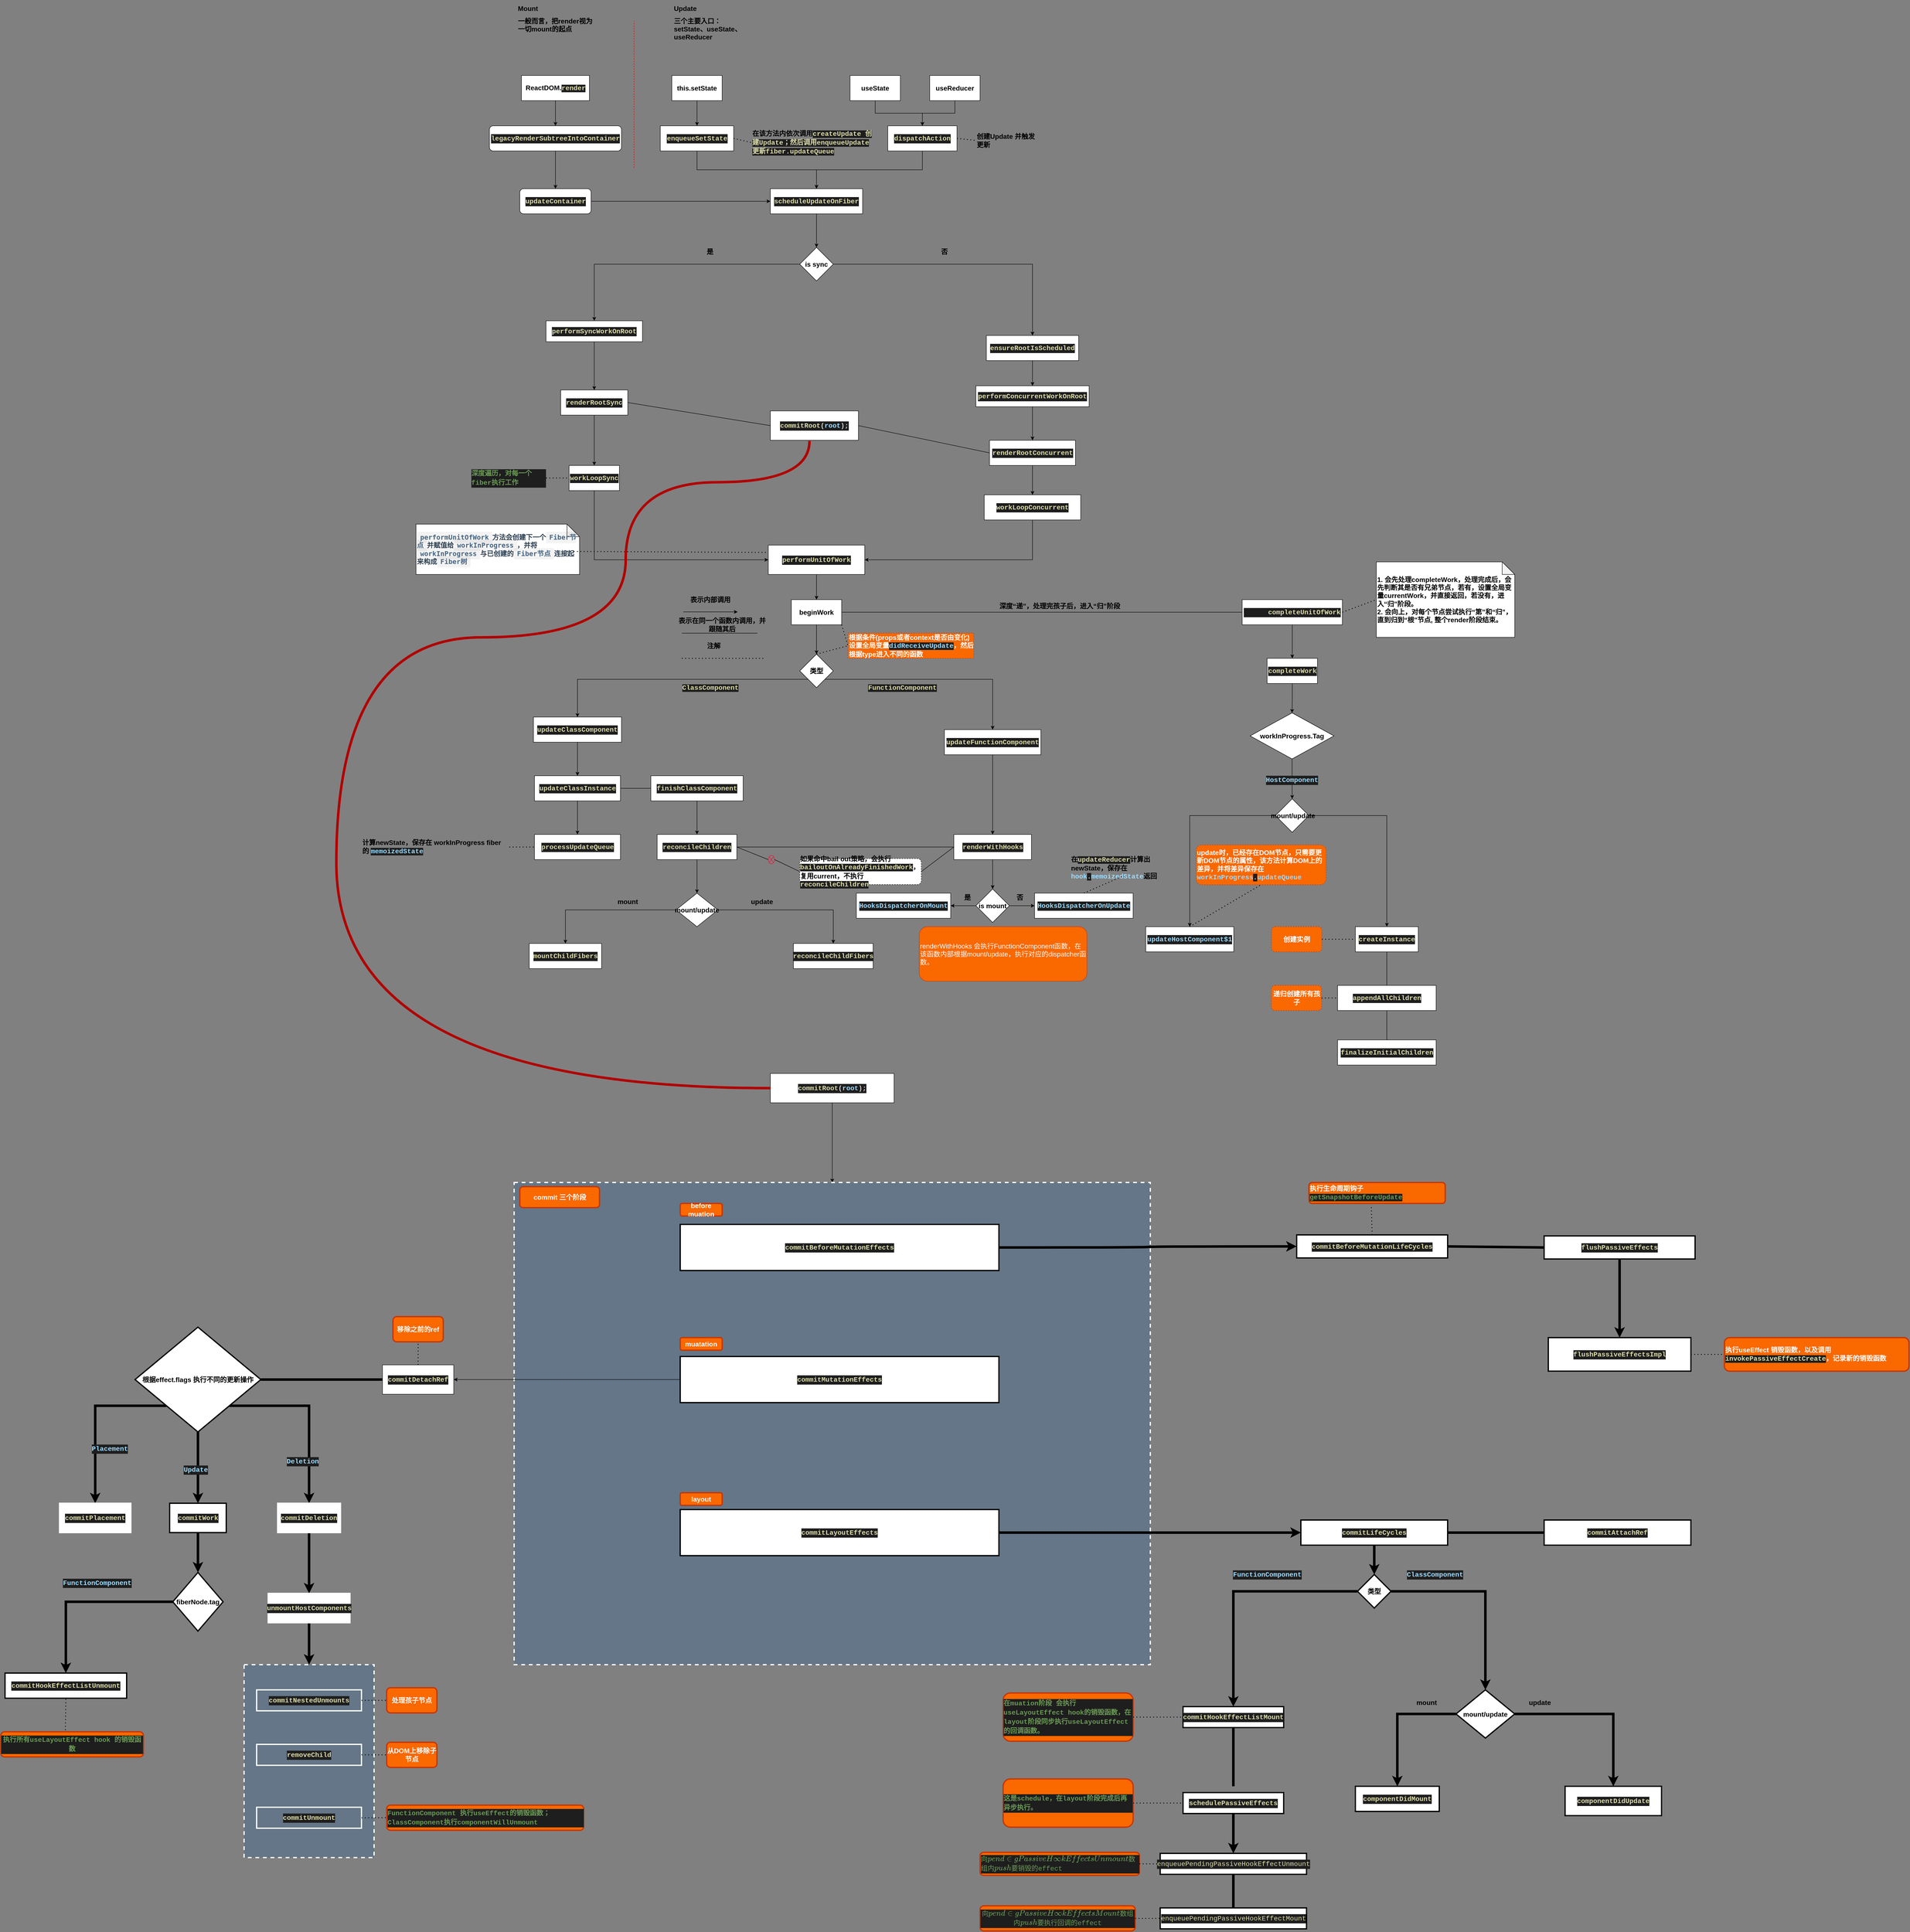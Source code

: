 <mxfile>
    <diagram id="y4k61WV3-oRp5_8Y9yrR" name="Page-1">
        <mxGraphModel dx="3080" dy="1805" grid="1" gridSize="10" guides="1" tooltips="1" connect="1" arrows="1" fold="1" page="1" pageScale="1" pageWidth="5000" pageHeight="7000" background="#808080" math="0" shadow="0">
            <root>
                <mxCell id="0"/>
                <mxCell id="1" parent="0"/>
                <mxCell id="4" value="" style="edgeStyle=orthogonalEdgeStyle;rounded=0;orthogonalLoop=1;jettySize=auto;html=1;fontStyle=1;fontSize=16;" parent="1" source="2" target="3" edge="1">
                    <mxGeometry relative="1" as="geometry"/>
                </mxCell>
                <mxCell id="2" value="beginWork" style="rounded=0;whiteSpace=wrap;html=1;fontStyle=1;fontSize=16;" parent="1" vertex="1">
                    <mxGeometry x="1935" y="3140" width="120" height="60" as="geometry"/>
                </mxCell>
                <mxCell id="5" style="edgeStyle=orthogonalEdgeStyle;rounded=0;orthogonalLoop=1;jettySize=auto;html=1;exitX=0;exitY=1;exitDx=0;exitDy=0;entryX=0.5;entryY=0;entryDx=0;entryDy=0;fontStyle=1;fontSize=16;" parent="1" source="3" target="44" edge="1">
                    <mxGeometry relative="1" as="geometry">
                        <mxPoint x="1820" y="3440" as="targetPoint"/>
                    </mxGeometry>
                </mxCell>
                <mxCell id="7" style="edgeStyle=orthogonalEdgeStyle;rounded=0;orthogonalLoop=1;jettySize=auto;html=1;exitX=1;exitY=1;exitDx=0;exitDy=0;entryX=0.5;entryY=0;entryDx=0;entryDy=0;fontStyle=1;fontSize=16;" parent="1" source="3" target="43" edge="1">
                    <mxGeometry relative="1" as="geometry">
                        <mxPoint x="2160" y="3440" as="targetPoint"/>
                    </mxGeometry>
                </mxCell>
                <mxCell id="3" value="类型" style="rhombus;whiteSpace=wrap;html=1;rounded=0;fontStyle=1;fontSize=16;" parent="1" vertex="1">
                    <mxGeometry x="1955" y="3270" width="80" height="80" as="geometry"/>
                </mxCell>
                <mxCell id="9" value="&lt;span style=&quot;color: rgb(220, 220, 170); font-family: consolas, &amp;quot;courier new&amp;quot;, monospace; font-size: 16px; background-color: rgb(30, 30, 30);&quot;&gt;FunctionComponent&lt;/span&gt;" style="text;html=1;strokeColor=none;fillColor=none;align=center;verticalAlign=middle;whiteSpace=wrap;rounded=0;fontStyle=1;fontSize=16;" parent="1" vertex="1">
                    <mxGeometry x="2115" y="3340" width="170" height="20" as="geometry"/>
                </mxCell>
                <mxCell id="11" value="&lt;span style=&quot;color: rgb(220, 220, 170); font-family: consolas, &amp;quot;courier new&amp;quot;, monospace; font-size: 16px; background-color: rgb(30, 30, 30);&quot;&gt;ClassComponent&lt;/span&gt;" style="text;html=1;strokeColor=none;fillColor=none;align=center;verticalAlign=middle;whiteSpace=wrap;rounded=0;fontStyle=1;fontSize=16;" parent="1" vertex="1">
                    <mxGeometry x="1674" y="3340" width="136" height="20" as="geometry"/>
                </mxCell>
                <mxCell id="13" style="edgeStyle=orthogonalEdgeStyle;rounded=0;orthogonalLoop=1;jettySize=auto;html=1;exitX=0.5;exitY=1;exitDx=0;exitDy=0;entryX=0.5;entryY=0;entryDx=0;entryDy=0;fontStyle=1;fontSize=16;" parent="1" source="12" target="2" edge="1">
                    <mxGeometry relative="1" as="geometry"/>
                </mxCell>
                <mxCell id="12" value="&lt;div style=&quot;color: rgb(212, 212, 212); background-color: rgb(30, 30, 30); font-family: consolas, &amp;quot;courier new&amp;quot;, monospace; font-size: 16px; line-height: 22px;&quot;&gt;&lt;span style=&quot;color: rgb(220, 220, 170); font-size: 16px;&quot;&gt;performUnitOfWork&lt;/span&gt;&lt;/div&gt;" style="rounded=0;whiteSpace=wrap;html=1;fontStyle=1;fontSize=16;" parent="1" vertex="1">
                    <mxGeometry x="1880" y="3010" width="230" height="70" as="geometry"/>
                </mxCell>
                <mxCell id="15" style="edgeStyle=orthogonalEdgeStyle;rounded=0;orthogonalLoop=1;jettySize=auto;html=1;exitX=0.5;exitY=1;exitDx=0;exitDy=0;entryX=1;entryY=0.5;entryDx=0;entryDy=0;fontStyle=1;fontSize=16;" parent="1" source="14" target="12" edge="1">
                    <mxGeometry relative="1" as="geometry"/>
                </mxCell>
                <mxCell id="14" value="&lt;div style=&quot;color: rgb(212, 212, 212); background-color: rgb(30, 30, 30); font-family: consolas, &amp;quot;courier new&amp;quot;, monospace; font-size: 16px; line-height: 22px;&quot;&gt;&lt;span style=&quot;color: rgb(220, 220, 170); font-size: 16px;&quot;&gt;workLoopConcurrent&lt;/span&gt;&lt;/div&gt;" style="rounded=0;whiteSpace=wrap;html=1;fontStyle=1;fontSize=16;" parent="1" vertex="1">
                    <mxGeometry x="2395" y="2890" width="230" height="60" as="geometry"/>
                </mxCell>
                <mxCell id="17" style="edgeStyle=orthogonalEdgeStyle;rounded=0;orthogonalLoop=1;jettySize=auto;html=1;exitX=0.5;exitY=1;exitDx=0;exitDy=0;entryX=0;entryY=0.5;entryDx=0;entryDy=0;fontStyle=1;fontSize=16;" parent="1" source="16" target="12" edge="1">
                    <mxGeometry relative="1" as="geometry">
                        <mxPoint x="1580" y="3045" as="targetPoint"/>
                    </mxGeometry>
                </mxCell>
                <mxCell id="16" value="&lt;div style=&quot;color: rgb(212, 212, 212); background-color: rgb(30, 30, 30); font-family: consolas, &amp;quot;courier new&amp;quot;, monospace; font-size: 16px; line-height: 22px;&quot;&gt;&lt;span style=&quot;color: rgb(220, 220, 170); font-size: 16px;&quot;&gt;workLoopSync&lt;/span&gt;&lt;/div&gt;" style="rounded=0;whiteSpace=wrap;html=1;fontStyle=1;fontSize=16;" parent="1" vertex="1">
                    <mxGeometry x="1405" y="2820" width="120" height="60" as="geometry"/>
                </mxCell>
                <mxCell id="19" style="edgeStyle=orthogonalEdgeStyle;rounded=0;orthogonalLoop=1;jettySize=auto;html=1;exitX=0.5;exitY=1;exitDx=0;exitDy=0;entryX=0.5;entryY=0;entryDx=0;entryDy=0;fontStyle=1;fontSize=16;" parent="1" source="18" target="16" edge="1">
                    <mxGeometry relative="1" as="geometry"/>
                </mxCell>
                <mxCell id="18" value="&lt;div style=&quot;color: rgb(212, 212, 212); background-color: rgb(30, 30, 30); font-family: consolas, &amp;quot;courier new&amp;quot;, monospace; font-size: 16px; line-height: 22px;&quot;&gt;&lt;span style=&quot;color: rgb(220, 220, 170); font-size: 16px;&quot;&gt;renderRootSync&lt;/span&gt;&lt;/div&gt;" style="rounded=0;whiteSpace=wrap;html=1;fontStyle=1;fontSize=16;" parent="1" vertex="1">
                    <mxGeometry x="1385" y="2640" width="160" height="60" as="geometry"/>
                </mxCell>
                <mxCell id="21" style="edgeStyle=orthogonalEdgeStyle;rounded=0;orthogonalLoop=1;jettySize=auto;html=1;exitX=0.5;exitY=1;exitDx=0;exitDy=0;fontStyle=1;fontSize=16;" parent="1" source="20" target="18" edge="1">
                    <mxGeometry relative="1" as="geometry"/>
                </mxCell>
                <mxCell id="20" value="&lt;div style=&quot;color: rgb(212, 212, 212); background-color: rgb(30, 30, 30); font-family: consolas, &amp;quot;courier new&amp;quot;, monospace; font-size: 16px; line-height: 22px;&quot;&gt;&lt;span style=&quot;color: rgb(220, 220, 170); font-size: 16px;&quot;&gt;performSyncWorkOnRoot&lt;/span&gt;&lt;/div&gt;" style="rounded=0;whiteSpace=wrap;html=1;fontStyle=1;fontSize=16;" parent="1" vertex="1">
                    <mxGeometry x="1350" y="2475" width="230" height="50" as="geometry"/>
                </mxCell>
                <mxCell id="102" value="" style="edgeStyle=orthogonalEdgeStyle;rounded=0;orthogonalLoop=1;jettySize=auto;html=1;fontStyle=1;fontSize=16;" parent="1" source="22" target="101" edge="1">
                    <mxGeometry relative="1" as="geometry"/>
                </mxCell>
                <mxCell id="22" value="&lt;div style=&quot;color: rgb(212, 212, 212); background-color: rgb(30, 30, 30); font-family: consolas, &amp;quot;courier new&amp;quot;, monospace; font-size: 16px; line-height: 22px;&quot;&gt;&lt;span style=&quot;color: rgb(220, 220, 170); font-size: 16px;&quot;&gt;scheduleUpdateOnFiber&lt;/span&gt;&lt;/div&gt;" style="rounded=0;whiteSpace=wrap;html=1;fontStyle=1;fontSize=16;" parent="1" vertex="1">
                    <mxGeometry x="1885" y="2160" width="220" height="60" as="geometry"/>
                </mxCell>
                <mxCell id="25" style="edgeStyle=orthogonalEdgeStyle;rounded=0;orthogonalLoop=1;jettySize=auto;html=1;exitX=0.5;exitY=1;exitDx=0;exitDy=0;entryX=0.5;entryY=0;entryDx=0;entryDy=0;fontStyle=1;fontSize=16;" parent="1" source="24" target="14" edge="1">
                    <mxGeometry relative="1" as="geometry"/>
                </mxCell>
                <mxCell id="24" value="&lt;div style=&quot;color: rgb(212, 212, 212); background-color: rgb(30, 30, 30); font-family: consolas, &amp;quot;courier new&amp;quot;, monospace; font-size: 16px; line-height: 22px;&quot;&gt;&lt;div style=&quot;font-family: consolas, &amp;quot;courier new&amp;quot;, monospace; line-height: 22px; font-size: 16px;&quot;&gt;&lt;span style=&quot;color: rgb(220, 220, 170); font-size: 16px;&quot;&gt;renderRootConcurrent&lt;/span&gt;&lt;/div&gt;&lt;/div&gt;" style="rounded=0;whiteSpace=wrap;html=1;fontStyle=1;fontSize=16;" parent="1" vertex="1">
                    <mxGeometry x="2407.5" y="2760" width="205" height="60" as="geometry"/>
                </mxCell>
                <mxCell id="28" style="edgeStyle=orthogonalEdgeStyle;rounded=0;orthogonalLoop=1;jettySize=auto;html=1;exitX=0.5;exitY=1;exitDx=0;exitDy=0;entryX=0.5;entryY=0;entryDx=0;entryDy=0;fontStyle=1;fontSize=16;" parent="1" source="27" target="24" edge="1">
                    <mxGeometry relative="1" as="geometry"/>
                </mxCell>
                <mxCell id="27" value="&lt;div style=&quot;color: rgb(212, 212, 212); background-color: rgb(30, 30, 30); font-family: consolas, &amp;quot;courier new&amp;quot;, monospace; font-size: 16px; line-height: 22px;&quot;&gt;&lt;div style=&quot;font-family: consolas, &amp;quot;courier new&amp;quot;, monospace; line-height: 22px; font-size: 16px;&quot;&gt;&lt;span style=&quot;color: rgb(220, 220, 170); font-size: 16px;&quot;&gt;performConcurrentWorkOnRoot&lt;/span&gt;&lt;/div&gt;&lt;/div&gt;" style="rounded=0;whiteSpace=wrap;html=1;fontStyle=1;fontSize=16;" parent="1" vertex="1">
                    <mxGeometry x="2375" y="2630" width="270" height="50" as="geometry"/>
                </mxCell>
                <mxCell id="30" style="edgeStyle=orthogonalEdgeStyle;rounded=0;orthogonalLoop=1;jettySize=auto;html=1;exitX=0.5;exitY=1;exitDx=0;exitDy=0;entryX=0.5;entryY=0;entryDx=0;entryDy=0;fontStyle=1;fontSize=16;" parent="1" source="29" target="27" edge="1">
                    <mxGeometry relative="1" as="geometry"/>
                </mxCell>
                <mxCell id="29" value="&lt;div style=&quot;color: rgb(212, 212, 212); background-color: rgb(30, 30, 30); font-family: consolas, &amp;quot;courier new&amp;quot;, monospace; font-size: 16px; line-height: 22px;&quot;&gt;&lt;div style=&quot;font-family: consolas, &amp;quot;courier new&amp;quot;, monospace; line-height: 22px; font-size: 16px;&quot;&gt;&lt;span style=&quot;color: rgb(220, 220, 170); font-size: 16px;&quot;&gt;ensureRootIsScheduled&lt;/span&gt;&lt;/div&gt;&lt;/div&gt;" style="rounded=0;whiteSpace=wrap;html=1;fontStyle=1;fontSize=16;" parent="1" vertex="1">
                    <mxGeometry x="2400" y="2510" width="220" height="60" as="geometry"/>
                </mxCell>
                <mxCell id="32" style="edgeStyle=orthogonalEdgeStyle;rounded=0;orthogonalLoop=1;jettySize=auto;html=1;exitX=1;exitY=0.5;exitDx=0;exitDy=0;entryX=0.5;entryY=0;entryDx=0;entryDy=0;fontStyle=1;fontSize=16;" parent="1" source="101" target="29" edge="1">
                    <mxGeometry relative="1" as="geometry">
                        <mxPoint x="2250" y="2460" as="sourcePoint"/>
                    </mxGeometry>
                </mxCell>
                <mxCell id="34" style="edgeStyle=orthogonalEdgeStyle;rounded=0;orthogonalLoop=1;jettySize=auto;html=1;exitX=1;exitY=0.5;exitDx=0;exitDy=0;entryX=0;entryY=0.5;entryDx=0;entryDy=0;fontStyle=1;fontSize=16;" parent="1" source="33" target="22" edge="1">
                    <mxGeometry relative="1" as="geometry"/>
                </mxCell>
                <mxCell id="33" value="&lt;div style=&quot;color: rgb(212, 212, 212); background-color: rgb(30, 30, 30); font-family: consolas, &amp;quot;courier new&amp;quot;, monospace; font-size: 16px; line-height: 22px;&quot;&gt;&lt;span style=&quot;color: rgb(220, 220, 170); font-size: 16px;&quot;&gt;updateContainer&lt;/span&gt;&lt;/div&gt;" style="rounded=1;whiteSpace=wrap;html=1;fontStyle=1;fontSize=16;" parent="1" vertex="1">
                    <mxGeometry x="1287.5" y="2160" width="170" height="60" as="geometry"/>
                </mxCell>
                <mxCell id="36" style="edgeStyle=orthogonalEdgeStyle;rounded=0;orthogonalLoop=1;jettySize=auto;html=1;exitX=0.5;exitY=1;exitDx=0;exitDy=0;fontStyle=1;fontSize=16;" parent="1" source="35" target="33" edge="1">
                    <mxGeometry relative="1" as="geometry"/>
                </mxCell>
                <mxCell id="35" value="&lt;div style=&quot;color: rgb(212, 212, 212); background-color: rgb(30, 30, 30); font-family: consolas, &amp;quot;courier new&amp;quot;, monospace; font-size: 16px; line-height: 22px;&quot;&gt;&lt;span style=&quot;color: rgb(220, 220, 170); font-size: 16px;&quot;&gt;legacyRenderSubtreeIntoContainer&lt;/span&gt;&lt;/div&gt;" style="rounded=1;whiteSpace=wrap;html=1;fontStyle=1;fontSize=16;" parent="1" vertex="1">
                    <mxGeometry x="1215" y="2010" width="315" height="60" as="geometry"/>
                </mxCell>
                <mxCell id="38" style="edgeStyle=orthogonalEdgeStyle;rounded=0;orthogonalLoop=1;jettySize=auto;html=1;exitX=0.5;exitY=1;exitDx=0;exitDy=0;entryX=0.5;entryY=0;entryDx=0;entryDy=0;fontStyle=1;fontSize=16;" parent="1" source="37" target="35" edge="1">
                    <mxGeometry relative="1" as="geometry"/>
                </mxCell>
                <mxCell id="37" value="ReactDOM.&lt;span style=&quot;color: rgb(220, 220, 170); background-color: rgb(30, 30, 30); font-family: consolas, &amp;quot;courier new&amp;quot;, monospace; font-size: 16px;&quot;&gt;render&lt;/span&gt;" style="rounded=0;whiteSpace=wrap;html=1;fontStyle=1;fontSize=16;" parent="1" vertex="1">
                    <mxGeometry x="1291.5" y="1890" width="162" height="60" as="geometry"/>
                </mxCell>
                <mxCell id="40" style="edgeStyle=orthogonalEdgeStyle;rounded=0;orthogonalLoop=1;jettySize=auto;html=1;exitX=0.5;exitY=1;exitDx=0;exitDy=0;entryX=0.5;entryY=0;entryDx=0;entryDy=0;fontStyle=1;fontSize=16;" parent="1" source="39" target="22" edge="1">
                    <mxGeometry relative="1" as="geometry"/>
                </mxCell>
                <mxCell id="39" value="&lt;div style=&quot;color: rgb(212, 212, 212); background-color: rgb(30, 30, 30); font-family: consolas, &amp;quot;courier new&amp;quot;, monospace; font-size: 16px; line-height: 22px;&quot;&gt;&lt;span style=&quot;color: rgb(220, 220, 170); font-size: 16px;&quot;&gt;enqueueSetState&lt;/span&gt;&lt;/div&gt;" style="rounded=0;whiteSpace=wrap;html=1;fontStyle=1;fontSize=16;" parent="1" vertex="1">
                    <mxGeometry x="1622.5" y="2010" width="175" height="60" as="geometry"/>
                </mxCell>
                <mxCell id="42" style="edgeStyle=orthogonalEdgeStyle;rounded=0;orthogonalLoop=1;jettySize=auto;html=1;exitX=0.5;exitY=1;exitDx=0;exitDy=0;entryX=0.5;entryY=0;entryDx=0;entryDy=0;fontStyle=1;fontSize=16;" parent="1" source="41" target="39" edge="1">
                    <mxGeometry relative="1" as="geometry"/>
                </mxCell>
                <mxCell id="41" value="this.setState" style="rounded=0;whiteSpace=wrap;html=1;fontStyle=1;fontSize=16;" parent="1" vertex="1">
                    <mxGeometry x="1650" y="1890" width="120" height="60" as="geometry"/>
                </mxCell>
                <mxCell id="55" value="" style="edgeStyle=none;rounded=0;orthogonalLoop=1;jettySize=auto;html=1;fontStyle=1;fontSize=16;" parent="1" source="43" target="54" edge="1">
                    <mxGeometry relative="1" as="geometry"/>
                </mxCell>
                <mxCell id="43" value="&lt;div style=&quot;color: rgb(212, 212, 212); background-color: rgb(30, 30, 30); font-family: consolas, &amp;quot;courier new&amp;quot;, monospace; font-size: 16px; line-height: 22px;&quot;&gt;&lt;span style=&quot;color: rgb(220, 220, 170); font-size: 16px;&quot;&gt;updateFunctionComponent&lt;/span&gt;&lt;/div&gt;" style="rounded=0;whiteSpace=wrap;html=1;fontStyle=1;fontSize=16;" parent="1" vertex="1">
                    <mxGeometry x="2300" y="3450" width="230" height="60" as="geometry"/>
                </mxCell>
                <mxCell id="46" value="" style="edgeStyle=orthogonalEdgeStyle;rounded=0;orthogonalLoop=1;jettySize=auto;html=1;fontStyle=1;fontSize=16;" parent="1" source="44" target="45" edge="1">
                    <mxGeometry relative="1" as="geometry"/>
                </mxCell>
                <mxCell id="44" value="&lt;div style=&quot;color: rgb(212, 212, 212); background-color: rgb(30, 30, 30); font-family: consolas, &amp;quot;courier new&amp;quot;, monospace; font-size: 16px; line-height: 22px;&quot;&gt;&lt;span style=&quot;color: rgb(220, 220, 170); font-size: 16px;&quot;&gt;updateClassComponent&lt;/span&gt;&lt;/div&gt;" style="rounded=0;whiteSpace=wrap;html=1;fontStyle=1;fontSize=16;" parent="1" vertex="1">
                    <mxGeometry x="1320" y="3420" width="210" height="60" as="geometry"/>
                </mxCell>
                <mxCell id="48" value="" style="edgeStyle=orthogonalEdgeStyle;rounded=0;orthogonalLoop=1;jettySize=auto;html=1;fontStyle=1;fontSize=16;" parent="1" source="45" target="47" edge="1">
                    <mxGeometry relative="1" as="geometry"/>
                </mxCell>
                <mxCell id="45" value="&lt;div style=&quot;color: rgb(212, 212, 212); background-color: rgb(30, 30, 30); font-family: consolas, &amp;quot;courier new&amp;quot;, monospace; font-size: 16px; line-height: 22px;&quot;&gt;&lt;span style=&quot;color: rgb(220, 220, 170); font-size: 16px;&quot;&gt;updateClassInstance&lt;/span&gt;&lt;/div&gt;" style="whiteSpace=wrap;html=1;rounded=0;fontStyle=1;fontSize=16;" parent="1" vertex="1">
                    <mxGeometry x="1322.5" y="3560" width="205" height="60" as="geometry"/>
                </mxCell>
                <mxCell id="47" value="&lt;div style=&quot;color: rgb(212, 212, 212); background-color: rgb(30, 30, 30); font-family: consolas, &amp;quot;courier new&amp;quot;, monospace; font-size: 16px; line-height: 22px;&quot;&gt;&lt;span style=&quot;color: rgb(220, 220, 170); font-size: 16px;&quot;&gt;processUpdateQueue&lt;/span&gt;&lt;/div&gt;" style="whiteSpace=wrap;html=1;rounded=0;fontStyle=1;fontSize=16;" parent="1" vertex="1">
                    <mxGeometry x="1322.5" y="3700" width="205" height="60" as="geometry"/>
                </mxCell>
                <mxCell id="53" value="" style="edgeStyle=none;rounded=0;orthogonalLoop=1;jettySize=auto;html=1;fontStyle=1;fontSize=16;" parent="1" source="49" target="52" edge="1">
                    <mxGeometry relative="1" as="geometry"/>
                </mxCell>
                <mxCell id="49" value="&lt;div style=&quot;color: rgb(212, 212, 212); background-color: rgb(30, 30, 30); font-family: consolas, &amp;quot;courier new&amp;quot;, monospace; font-size: 16px; line-height: 22px;&quot;&gt;&lt;span style=&quot;color: rgb(220, 220, 170); font-size: 16px;&quot;&gt;finishClassComponent&lt;/span&gt;&lt;/div&gt;" style="rounded=0;whiteSpace=wrap;html=1;fontStyle=1;fontSize=16;" parent="1" vertex="1">
                    <mxGeometry x="1600" y="3560" width="220" height="60" as="geometry"/>
                </mxCell>
                <mxCell id="122" value="" style="edgeStyle=orthogonalEdgeStyle;rounded=0;orthogonalLoop=1;jettySize=auto;html=1;fontStyle=1;fontSize=16;" parent="1" source="52" target="121" edge="1">
                    <mxGeometry relative="1" as="geometry"/>
                </mxCell>
                <mxCell id="52" value="&lt;div style=&quot;color: rgb(212, 212, 212); background-color: rgb(30, 30, 30); font-family: consolas, &amp;quot;courier new&amp;quot;, monospace; font-size: 16px; line-height: 22px;&quot;&gt;&lt;span style=&quot;color: rgb(220, 220, 170); font-size: 16px;&quot;&gt;reconcileChildren&lt;/span&gt;&lt;/div&gt;" style="whiteSpace=wrap;html=1;rounded=0;fontStyle=1;fontSize=16;" parent="1" vertex="1">
                    <mxGeometry x="1615" y="3700" width="190" height="60" as="geometry"/>
                </mxCell>
                <mxCell id="86" value="" style="edgeStyle=orthogonalEdgeStyle;rounded=0;orthogonalLoop=1;jettySize=auto;html=1;fontStyle=1;fontSize=16;" parent="1" source="54" target="85" edge="1">
                    <mxGeometry relative="1" as="geometry"/>
                </mxCell>
                <mxCell id="54" value="&lt;div style=&quot;color: rgb(212, 212, 212); background-color: rgb(30, 30, 30); font-family: consolas, &amp;quot;courier new&amp;quot;, monospace; font-size: 16px; line-height: 22px;&quot;&gt;&lt;span style=&quot;color: rgb(220, 220, 170); font-size: 16px;&quot;&gt;renderWithHooks&lt;/span&gt;&lt;/div&gt;" style="rounded=0;whiteSpace=wrap;html=1;fontStyle=1;fontSize=16;" parent="1" vertex="1">
                    <mxGeometry x="2322.5" y="3700" width="185" height="60" as="geometry"/>
                </mxCell>
                <mxCell id="58" value="" style="endArrow=classic;html=1;fontStyle=1;fontSize=16;" parent="1" edge="1">
                    <mxGeometry width="50" height="50" relative="1" as="geometry">
                        <mxPoint x="1677" y="3169.29" as="sourcePoint"/>
                        <mxPoint x="1807" y="3169.29" as="targetPoint"/>
                    </mxGeometry>
                </mxCell>
                <mxCell id="59" value="表示内部调用" style="text;html=1;strokeColor=none;fillColor=none;align=center;verticalAlign=middle;whiteSpace=wrap;rounded=0;fontStyle=1;fontSize=16;" parent="1" vertex="1">
                    <mxGeometry x="1682" y="3130" width="120" height="20" as="geometry"/>
                </mxCell>
                <mxCell id="61" value="表示在同一个函数内调用，并跟随其后" style="text;html=1;strokeColor=none;fillColor=none;align=center;verticalAlign=middle;whiteSpace=wrap;rounded=0;fontStyle=1;fontSize=16;" parent="1" vertex="1">
                    <mxGeometry x="1660" y="3190" width="220" height="20" as="geometry"/>
                </mxCell>
                <mxCell id="63" style="edgeStyle=orthogonalEdgeStyle;rounded=0;orthogonalLoop=1;jettySize=auto;html=1;exitX=0.5;exitY=1;exitDx=0;exitDy=0;entryX=0.5;entryY=0;entryDx=0;entryDy=0;fontStyle=1;fontSize=16;" parent="1" source="62" target="22" edge="1">
                    <mxGeometry relative="1" as="geometry">
                        <mxPoint x="1865" y="2150" as="targetPoint"/>
                    </mxGeometry>
                </mxCell>
                <mxCell id="62" value="&lt;div style=&quot;color: rgb(212, 212, 212); background-color: rgb(30, 30, 30); font-family: consolas, &amp;quot;courier new&amp;quot;, monospace; font-size: 16px; line-height: 22px;&quot;&gt;&lt;span style=&quot;color: rgb(220, 220, 170); font-size: 16px;&quot;&gt;dispatchAction&lt;/span&gt;&lt;/div&gt;" style="rounded=0;whiteSpace=wrap;html=1;fontStyle=1;fontSize=16;" parent="1" vertex="1">
                    <mxGeometry x="2165" y="2010" width="165" height="60" as="geometry"/>
                </mxCell>
                <mxCell id="68" style="edgeStyle=orthogonalEdgeStyle;rounded=0;orthogonalLoop=1;jettySize=auto;html=1;exitX=0.5;exitY=1;exitDx=0;exitDy=0;entryX=0.5;entryY=0;entryDx=0;entryDy=0;fontStyle=1;fontSize=16;" parent="1" source="66" target="62" edge="1">
                    <mxGeometry relative="1" as="geometry">
                        <mxPoint x="2233" y="2010" as="targetPoint"/>
                    </mxGeometry>
                </mxCell>
                <mxCell id="66" value="useState" style="rounded=0;whiteSpace=wrap;html=1;fontStyle=1;fontSize=16;" parent="1" vertex="1">
                    <mxGeometry x="2075" y="1890" width="120" height="60" as="geometry"/>
                </mxCell>
                <mxCell id="69" style="edgeStyle=orthogonalEdgeStyle;rounded=0;orthogonalLoop=1;jettySize=auto;html=1;exitX=0.5;exitY=1;exitDx=0;exitDy=0;entryX=0.5;entryY=0;entryDx=0;entryDy=0;fontStyle=1;fontSize=16;" parent="1" source="67" target="62" edge="1">
                    <mxGeometry relative="1" as="geometry">
                        <mxPoint x="2225" y="2010" as="targetPoint"/>
                    </mxGeometry>
                </mxCell>
                <mxCell id="67" value="useReducer" style="rounded=0;whiteSpace=wrap;html=1;fontStyle=1;fontSize=16;" parent="1" vertex="1">
                    <mxGeometry x="2265" y="1890" width="120" height="60" as="geometry"/>
                </mxCell>
                <mxCell id="73" value="创建Update 并触发更新" style="text;html=1;strokeColor=none;fillColor=none;align=left;verticalAlign=middle;whiteSpace=wrap;rounded=0;fontStyle=1;fontSize=16;" parent="1" vertex="1">
                    <mxGeometry x="2375" y="2020" width="155" height="50" as="geometry"/>
                </mxCell>
                <mxCell id="74" value="" style="endArrow=none;html=1;exitX=1;exitY=0.5;exitDx=0;exitDy=0;entryX=0;entryY=0.5;entryDx=0;entryDy=0;fontStyle=1;fontSize=16;" parent="1" source="45" target="49" edge="1">
                    <mxGeometry width="50" height="50" relative="1" as="geometry">
                        <mxPoint x="1540" y="3610" as="sourcePoint"/>
                        <mxPoint x="1590" y="3560" as="targetPoint"/>
                    </mxGeometry>
                </mxCell>
                <mxCell id="75" value="" style="endArrow=none;html=1;fontStyle=1;fontSize=16;" parent="1" edge="1">
                    <mxGeometry width="50" height="50" relative="1" as="geometry">
                        <mxPoint x="1674" y="3220" as="sourcePoint"/>
                        <mxPoint x="1854" y="3220" as="targetPoint"/>
                    </mxGeometry>
                </mxCell>
                <mxCell id="76" value="" style="endArrow=none;html=1;entryX=0;entryY=0.5;entryDx=0;entryDy=0;exitX=1;exitY=0.5;exitDx=0;exitDy=0;fontStyle=1;fontSize=16;" parent="1" source="52" target="54" edge="1">
                    <mxGeometry width="50" height="50" relative="1" as="geometry">
                        <mxPoint x="1900" y="3760" as="sourcePoint"/>
                        <mxPoint x="1950" y="3710" as="targetPoint"/>
                    </mxGeometry>
                </mxCell>
                <mxCell id="80" value="" style="endArrow=none;dashed=1;html=1;dashPattern=1 3;strokeWidth=2;fontStyle=1;fontSize=16;" parent="1" edge="1">
                    <mxGeometry width="50" height="50" relative="1" as="geometry">
                        <mxPoint x="1674" y="3280" as="sourcePoint"/>
                        <mxPoint x="1874" y="3280" as="targetPoint"/>
                    </mxGeometry>
                </mxCell>
                <mxCell id="81" value="注解" style="text;html=1;strokeColor=none;fillColor=none;align=center;verticalAlign=middle;whiteSpace=wrap;rounded=0;fontStyle=1;fontSize=16;" parent="1" vertex="1">
                    <mxGeometry x="1730" y="3240" width="40" height="20" as="geometry"/>
                </mxCell>
                <mxCell id="82" value="" style="endArrow=none;dashed=1;html=1;dashPattern=1 3;strokeWidth=2;entryX=0;entryY=0.5;entryDx=0;entryDy=0;exitX=1;exitY=0.5;exitDx=0;exitDy=0;fontStyle=1;fontSize=16;" parent="1" source="62" target="73" edge="1">
                    <mxGeometry width="50" height="50" relative="1" as="geometry">
                        <mxPoint x="2330" y="2090" as="sourcePoint"/>
                        <mxPoint x="2375" y="2045" as="targetPoint"/>
                    </mxGeometry>
                </mxCell>
                <mxCell id="84" value="&lt;h1 style=&quot;font-size: 16px;&quot;&gt;Mount&lt;/h1&gt;&lt;div style=&quot;font-size: 16px;&quot;&gt;一般而言，把render视为一切mount的起点&lt;/div&gt;" style="text;html=1;strokeColor=none;fillColor=none;spacing=5;spacingTop=-20;whiteSpace=wrap;overflow=hidden;rounded=0;fontStyle=1;fontSize=16;" parent="1" vertex="1">
                    <mxGeometry x="1277.5" y="1720" width="190" height="120" as="geometry"/>
                </mxCell>
                <mxCell id="88" value="" style="edgeStyle=orthogonalEdgeStyle;rounded=0;orthogonalLoop=1;jettySize=auto;html=1;fontStyle=1;fontSize=16;" parent="1" source="85" target="87" edge="1">
                    <mxGeometry relative="1" as="geometry"/>
                </mxCell>
                <mxCell id="91" value="" style="edgeStyle=orthogonalEdgeStyle;rounded=0;orthogonalLoop=1;jettySize=auto;html=1;fontStyle=1;fontSize=16;" parent="1" source="85" target="90" edge="1">
                    <mxGeometry relative="1" as="geometry"/>
                </mxCell>
                <mxCell id="85" value="is mount" style="rhombus;whiteSpace=wrap;html=1;rounded=0;fontStyle=1;fontSize=16;" parent="1" vertex="1">
                    <mxGeometry x="2375" y="3830" width="80" height="80" as="geometry"/>
                </mxCell>
                <mxCell id="87" value="&lt;div style=&quot;color: rgb(212, 212, 212); background-color: rgb(30, 30, 30); font-family: consolas, &amp;quot;courier new&amp;quot;, monospace; font-size: 16px; line-height: 22px;&quot;&gt;&lt;span style=&quot;color: rgb(156, 220, 254); font-size: 16px;&quot;&gt;HooksDispatcherOnMount&lt;/span&gt;&lt;/div&gt;" style="whiteSpace=wrap;html=1;rounded=0;fontStyle=1;fontSize=16;" parent="1" vertex="1">
                    <mxGeometry x="2090" y="3840" width="225" height="60" as="geometry"/>
                </mxCell>
                <mxCell id="89" value="是" style="text;html=1;strokeColor=none;fillColor=none;align=center;verticalAlign=middle;whiteSpace=wrap;rounded=0;fontStyle=1;fontSize=16;" parent="1" vertex="1">
                    <mxGeometry x="2335" y="3840" width="40" height="20" as="geometry"/>
                </mxCell>
                <mxCell id="90" value="&lt;div style=&quot;color: rgb(212, 212, 212); background-color: rgb(30, 30, 30); font-family: consolas, &amp;quot;courier new&amp;quot;, monospace; font-size: 16px; line-height: 22px;&quot;&gt;&lt;span style=&quot;color: rgb(156, 220, 254); font-size: 16px;&quot;&gt;HooksDispatcherOnUpdate&lt;/span&gt;&lt;/div&gt;" style="whiteSpace=wrap;html=1;rounded=0;fontStyle=1;fontSize=16;" parent="1" vertex="1">
                    <mxGeometry x="2515" y="3840" width="235" height="60" as="geometry"/>
                </mxCell>
                <mxCell id="92" value="否" style="text;html=1;strokeColor=none;fillColor=none;align=center;verticalAlign=middle;whiteSpace=wrap;rounded=0;fontStyle=1;fontSize=16;" parent="1" vertex="1">
                    <mxGeometry x="2460" y="3840" width="40" height="20" as="geometry"/>
                </mxCell>
                <mxCell id="93" value="" style="endArrow=none;dashed=1;html=1;fillColor=#FF0A2B;strokeColor=#CC0000;fontStyle=1;fontSize=16;" parent="1" edge="1">
                    <mxGeometry width="50" height="50" relative="1" as="geometry">
                        <mxPoint x="1560" y="2110" as="sourcePoint"/>
                        <mxPoint x="1560" y="1760" as="targetPoint"/>
                    </mxGeometry>
                </mxCell>
                <mxCell id="94" value="&lt;h1 style=&quot;font-size: 16px;&quot;&gt;Update&lt;/h1&gt;&lt;div style=&quot;font-size: 16px;&quot;&gt;三个主要入口：setState、useState、useReducer&lt;/div&gt;" style="text;html=1;strokeColor=none;fillColor=none;spacing=5;spacingTop=-20;whiteSpace=wrap;overflow=hidden;rounded=0;fontStyle=1;fontSize=16;" parent="1" vertex="1">
                    <mxGeometry x="1650" y="1720" width="190" height="120" as="geometry"/>
                </mxCell>
                <mxCell id="95" value="在该方法内依次调用&lt;span style=&quot;color: rgb(220, 220, 170); background-color: rgb(30, 30, 30); font-family: consolas, &amp;quot;courier new&amp;quot;, monospace; font-size: 16px;&quot;&gt;createUpdate 创建Update；然后调用&lt;/span&gt;&lt;span style=&quot;color: rgb(220, 220, 170); background-color: rgb(30, 30, 30); font-family: consolas, &amp;quot;courier new&amp;quot;, monospace; font-size: 16px;&quot;&gt;enqueueUpdate 更新fiber.updateQueue&lt;/span&gt;" style="text;html=1;strokeColor=none;fillColor=none;align=left;verticalAlign=middle;whiteSpace=wrap;rounded=0;fontStyle=1;fontSize=16;" parent="1" vertex="1">
                    <mxGeometry x="1840" y="2010" width="300" height="80" as="geometry"/>
                </mxCell>
                <mxCell id="96" value="" style="endArrow=none;dashed=1;html=1;dashPattern=1 3;strokeWidth=2;exitX=1;exitY=0.5;exitDx=0;exitDy=0;entryX=0;entryY=0.5;entryDx=0;entryDy=0;fontStyle=1;fontSize=16;" parent="1" source="39" target="95" edge="1">
                    <mxGeometry width="50" height="50" relative="1" as="geometry">
                        <mxPoint x="1795" y="2090" as="sourcePoint"/>
                        <mxPoint x="1845" y="2040" as="targetPoint"/>
                    </mxGeometry>
                </mxCell>
                <mxCell id="98" value="" style="endArrow=none;dashed=1;html=1;dashPattern=1 3;strokeWidth=2;exitX=1;exitY=0.5;exitDx=0;exitDy=0;entryX=0;entryY=0.5;entryDx=0;entryDy=0;fontStyle=1;fontSize=16;" parent="1" source="97" target="47" edge="1">
                    <mxGeometry width="50" height="50" relative="1" as="geometry">
                        <mxPoint x="1260" y="3770" as="sourcePoint"/>
                        <mxPoint x="1310" y="3720" as="targetPoint"/>
                    </mxGeometry>
                </mxCell>
                <mxCell id="99" value="在&lt;span style=&quot;color: rgb(220, 220, 170); background-color: rgb(30, 30, 30); font-family: consolas, &amp;quot;courier new&amp;quot;, monospace; font-size: 16px;&quot;&gt;updateReducer&lt;/span&gt;&lt;span style=&quot;font-size: 16px;&quot;&gt;计算出newState，保存在&lt;/span&gt;&lt;span style=&quot;font-family: consolas, &amp;quot;courier new&amp;quot;, monospace; font-size: 16px; color: rgb(156, 220, 254);&quot;&gt;hook&lt;/span&gt;&lt;span style=&quot;background-color: rgb(30, 30, 30); color: rgb(212, 212, 212); font-family: consolas, &amp;quot;courier new&amp;quot;, monospace; font-size: 16px;&quot;&gt;.&lt;/span&gt;&lt;span style=&quot;font-family: consolas, &amp;quot;courier new&amp;quot;, monospace; font-size: 16px; color: rgb(156, 220, 254);&quot;&gt;memoizedState&lt;/span&gt;&lt;span style=&quot;font-size: 16px;&quot;&gt;返回&lt;/span&gt;" style="text;html=1;strokeColor=none;fillColor=none;align=left;verticalAlign=middle;whiteSpace=wrap;rounded=0;fontStyle=1;fontSize=16;" parent="1" vertex="1">
                    <mxGeometry x="2600" y="3760" width="249" height="40" as="geometry"/>
                </mxCell>
                <mxCell id="100" value="" style="endArrow=none;dashed=1;html=1;dashPattern=1 3;strokeWidth=2;exitX=0.5;exitY=0;exitDx=0;exitDy=0;entryX=0.5;entryY=1;entryDx=0;entryDy=0;fontStyle=1;fontSize=16;" parent="1" source="90" target="99" edge="1">
                    <mxGeometry width="50" height="50" relative="1" as="geometry">
                        <mxPoint x="2770" y="3940" as="sourcePoint"/>
                        <mxPoint x="2820" y="3890" as="targetPoint"/>
                    </mxGeometry>
                </mxCell>
                <mxCell id="103" style="edgeStyle=orthogonalEdgeStyle;rounded=0;orthogonalLoop=1;jettySize=auto;html=1;exitX=0;exitY=0.5;exitDx=0;exitDy=0;entryX=0.5;entryY=0;entryDx=0;entryDy=0;fontStyle=1;fontSize=16;" parent="1" source="101" target="20" edge="1">
                    <mxGeometry relative="1" as="geometry"/>
                </mxCell>
                <mxCell id="101" value="is sync" style="rhombus;whiteSpace=wrap;html=1;rounded=0;fontStyle=1;fontSize=16;" parent="1" vertex="1">
                    <mxGeometry x="1955" y="2300" width="80" height="80" as="geometry"/>
                </mxCell>
                <mxCell id="104" value="是" style="text;html=1;strokeColor=none;fillColor=none;align=center;verticalAlign=middle;whiteSpace=wrap;rounded=0;fontStyle=1;fontSize=16;" parent="1" vertex="1">
                    <mxGeometry x="1712" y="2290" width="58" height="40" as="geometry"/>
                </mxCell>
                <mxCell id="105" value="否" style="text;html=1;strokeColor=none;fillColor=none;align=center;verticalAlign=middle;whiteSpace=wrap;rounded=0;fontStyle=1;fontSize=16;" parent="1" vertex="1">
                    <mxGeometry x="2265" y="2290" width="70" height="40" as="geometry"/>
                </mxCell>
                <mxCell id="106" value="&lt;div style=&quot;color: rgb(212, 212, 212); background-color: rgb(30, 30, 30); font-family: consolas, &amp;quot;courier new&amp;quot;, monospace; font-size: 16px; line-height: 22px;&quot;&gt;&lt;span style=&quot;color: rgb(106, 153, 85); font-size: 16px;&quot;&gt;深度遍历，对每一个fiber执行工作&lt;/span&gt;&lt;/div&gt;" style="text;html=1;strokeColor=none;fillColor=none;align=left;verticalAlign=middle;whiteSpace=wrap;rounded=0;fontSize=16;fontStyle=1" parent="1" vertex="1">
                    <mxGeometry x="1170" y="2835" width="180" height="30" as="geometry"/>
                </mxCell>
                <mxCell id="107" value="" style="endArrow=none;dashed=1;html=1;dashPattern=1 3;strokeWidth=2;fontSize=16;entryX=0;entryY=0.5;entryDx=0;entryDy=0;exitX=1;exitY=0.5;exitDx=0;exitDy=0;fontStyle=1" parent="1" source="106" target="16" edge="1">
                    <mxGeometry width="50" height="50" relative="1" as="geometry">
                        <mxPoint x="1360" y="2940" as="sourcePoint"/>
                        <mxPoint x="1410" y="2890" as="targetPoint"/>
                    </mxGeometry>
                </mxCell>
                <mxCell id="115" value="" style="edgeStyle=orthogonalEdgeStyle;rounded=0;orthogonalLoop=1;jettySize=auto;html=1;fontStyle=1;fontSize=16;" parent="1" source="108" target="114" edge="1">
                    <mxGeometry relative="1" as="geometry"/>
                </mxCell>
                <mxCell id="108" value="&lt;div style=&quot;color: rgb(212, 212, 212); background-color: rgb(30, 30, 30); font-family: consolas, &amp;quot;courier new&amp;quot;, monospace; font-size: 16px; line-height: 22px;&quot;&gt;&amp;nbsp;&amp;nbsp;&amp;nbsp;&amp;nbsp;&amp;nbsp;&amp;nbsp;&lt;span style=&quot;color: rgb(220, 220, 170); font-size: 16px;&quot;&gt;completeUnitOfWork&lt;/span&gt;&lt;/div&gt;" style="rounded=0;whiteSpace=wrap;html=1;fontSize=16;align=center;fontStyle=1" parent="1" vertex="1">
                    <mxGeometry x="3010" y="3140" width="239" height="60" as="geometry"/>
                </mxCell>
                <mxCell id="109" value="" style="endArrow=none;html=1;fontSize=16;exitX=1;exitY=0.5;exitDx=0;exitDy=0;entryX=0;entryY=0.5;entryDx=0;entryDy=0;fontStyle=1" parent="1" source="2" target="108" edge="1">
                    <mxGeometry width="50" height="50" relative="1" as="geometry">
                        <mxPoint x="2210" y="3200" as="sourcePoint"/>
                        <mxPoint x="2770" y="3170" as="targetPoint"/>
                    </mxGeometry>
                </mxCell>
                <mxCell id="110" value="深度“递”，处理完孩子后，进入“归”阶段" style="text;html=1;strokeColor=none;fillColor=none;align=center;verticalAlign=middle;whiteSpace=wrap;rounded=0;fontSize=16;fontStyle=1" parent="1" vertex="1">
                    <mxGeometry x="2400" y="3120" width="350" height="70" as="geometry"/>
                </mxCell>
                <mxCell id="111" value="&lt;code style=&quot;color: rgb(71, 101, 130); padding: 0.25rem 0.5rem; margin: 0px; font-size: 16px; background-color: rgba(27, 31, 35, 0.05); border-radius: 3px;&quot;&gt;performUnitOfWork&lt;/code&gt;&lt;span style=&quot;color: rgb(44, 62, 80); font-size: 16px; background-color: rgb(255, 255, 255);&quot;&gt;方法会创建下一个&lt;/span&gt;&lt;code style=&quot;color: rgb(71, 101, 130); padding: 0.25rem 0.5rem; margin: 0px; font-size: 16px; background-color: rgba(27, 31, 35, 0.05); border-radius: 3px;&quot;&gt;Fiber节点&lt;/code&gt;&lt;span style=&quot;color: rgb(44, 62, 80); font-size: 16px; background-color: rgb(255, 255, 255);&quot;&gt;并赋值给&lt;/span&gt;&lt;code style=&quot;color: rgb(71, 101, 130); padding: 0.25rem 0.5rem; margin: 0px; font-size: 16px; background-color: rgba(27, 31, 35, 0.05); border-radius: 3px;&quot;&gt;workInProgress&lt;/code&gt;&lt;span style=&quot;color: rgb(44, 62, 80); font-size: 16px; background-color: rgb(255, 255, 255);&quot;&gt;，并将&lt;/span&gt;&lt;code style=&quot;color: rgb(71, 101, 130); padding: 0.25rem 0.5rem; margin: 0px; font-size: 16px; background-color: rgba(27, 31, 35, 0.05); border-radius: 3px;&quot;&gt;workInProgress&lt;/code&gt;&lt;span style=&quot;color: rgb(44, 62, 80); font-size: 16px; background-color: rgb(255, 255, 255);&quot;&gt;与已创建的&lt;/span&gt;&lt;code style=&quot;color: rgb(71, 101, 130); padding: 0.25rem 0.5rem; margin: 0px; font-size: 16px; background-color: rgba(27, 31, 35, 0.05); border-radius: 3px;&quot;&gt;Fiber节点&lt;/code&gt;&lt;span style=&quot;color: rgb(44, 62, 80); font-size: 16px; background-color: rgb(255, 255, 255);&quot;&gt;连接起来构成&lt;/span&gt;&lt;code style=&quot;color: rgb(71, 101, 130); padding: 0.25rem 0.5rem; margin: 0px; font-size: 16px; background-color: rgba(27, 31, 35, 0.05); border-radius: 3px;&quot;&gt;Fiber树&lt;/code&gt;" style="shape=note;whiteSpace=wrap;html=1;backgroundOutline=1;darkOpacity=0.05;align=left;fontStyle=1;fontSize=16;" parent="1" vertex="1">
                    <mxGeometry x="1040" y="2960" width="390" height="120" as="geometry"/>
                </mxCell>
                <mxCell id="112" value="" style="endArrow=none;dashed=1;html=1;dashPattern=1 3;strokeWidth=2;exitX=0;exitY=0;exitDx=360;exitDy=65;exitPerimeter=0;entryX=0;entryY=0.25;entryDx=0;entryDy=0;fontStyle=1;fontSize=16;" parent="1" source="111" target="12" edge="1">
                    <mxGeometry width="50" height="50" relative="1" as="geometry">
                        <mxPoint x="1290" y="3020" as="sourcePoint"/>
                        <mxPoint x="1730" y="3000" as="targetPoint"/>
                    </mxGeometry>
                </mxCell>
                <mxCell id="113" value="1. 会先处理completeWork，处理完成后，会先判断其是否有兄弟节点，若有，设置全局变量currentWork，并直接返回，若没有，进入“归”阶段。&lt;br style=&quot;font-size: 16px;&quot;&gt;2. 会向上，对每个节点尝试执行“第”和“归”，直到归到“根&quot;节点, 整个render阶段结束。" style="shape=note;whiteSpace=wrap;html=1;backgroundOutline=1;darkOpacity=0.05;align=left;fontStyle=1;fontSize=16;" parent="1" vertex="1">
                    <mxGeometry x="3330" y="3050" width="330" height="180" as="geometry"/>
                </mxCell>
                <mxCell id="138" value="" style="edgeStyle=orthogonalEdgeStyle;rounded=0;orthogonalLoop=1;jettySize=auto;html=1;fontStyle=1;fontSize=16;" parent="1" source="114" target="137" edge="1">
                    <mxGeometry relative="1" as="geometry"/>
                </mxCell>
                <mxCell id="114" value="&lt;div style=&quot;color: rgb(212, 212, 212); background-color: rgb(30, 30, 30); font-family: consolas, &amp;quot;courier new&amp;quot;, monospace; font-size: 16px; line-height: 22px;&quot;&gt;&lt;span style=&quot;color: rgb(220, 220, 170); font-size: 16px;&quot;&gt;completeWork&lt;/span&gt;&lt;/div&gt;" style="whiteSpace=wrap;html=1;rounded=0;fontSize=16;fontStyle=1" parent="1" vertex="1">
                    <mxGeometry x="3069.5" y="3280" width="120" height="60" as="geometry"/>
                </mxCell>
                <mxCell id="116" value="" style="endArrow=none;dashed=1;html=1;dashPattern=1 3;strokeWidth=2;entryX=0;entryY=0.5;entryDx=0;entryDy=0;entryPerimeter=0;exitX=1;exitY=0.5;exitDx=0;exitDy=0;fontStyle=1;fontSize=16;" parent="1" source="108" target="113" edge="1">
                    <mxGeometry width="50" height="50" relative="1" as="geometry">
                        <mxPoint x="3260" y="3310" as="sourcePoint"/>
                        <mxPoint x="3310" y="3260" as="targetPoint"/>
                    </mxGeometry>
                </mxCell>
                <mxCell id="117" value="根据条件(props或者context是否由变化)设置全局变量&lt;span style=&quot;color: rgb(156 , 220 , 254) ; background-color: rgb(30 , 30 , 30) ; font-family: &amp;#34;consolas&amp;#34; , &amp;#34;courier new&amp;#34; , monospace ; font-size: 16px&quot;&gt;didReceiveUpdate&lt;/span&gt;&lt;span style=&quot;font-size: 16px&quot;&gt;，然后根据type进入不同的函数&lt;/span&gt;" style="rounded=0;whiteSpace=wrap;html=1;fillColor=#fa6800;fontColor=#ffffff;dashed=1;strokeColor=#C73500;align=left;fontStyle=1;fontSize=16;" parent="1" vertex="1">
                    <mxGeometry x="2070" y="3220" width="300" height="60" as="geometry"/>
                </mxCell>
                <mxCell id="118" value="" style="endArrow=none;dashed=1;html=1;dashPattern=1 3;strokeWidth=2;entryX=0;entryY=0.5;entryDx=0;entryDy=0;exitX=1;exitY=1;exitDx=0;exitDy=0;fontStyle=1;fontSize=16;" parent="1" source="2" target="117" edge="1">
                    <mxGeometry width="50" height="50" relative="1" as="geometry">
                        <mxPoint x="2020" y="3280" as="sourcePoint"/>
                        <mxPoint x="2070" y="3230" as="targetPoint"/>
                    </mxGeometry>
                </mxCell>
                <mxCell id="119" value="" style="endArrow=none;dashed=1;html=1;dashPattern=1 3;strokeWidth=2;exitX=0.5;exitY=0;exitDx=0;exitDy=0;entryX=0;entryY=0.5;entryDx=0;entryDy=0;fontStyle=1;fontSize=16;" parent="1" source="3" target="117" edge="1">
                    <mxGeometry width="50" height="50" relative="1" as="geometry">
                        <mxPoint x="2190" y="3220" as="sourcePoint"/>
                        <mxPoint x="2080" y="3250" as="targetPoint"/>
                    </mxGeometry>
                </mxCell>
                <mxCell id="124" value="" style="edgeStyle=orthogonalEdgeStyle;rounded=0;orthogonalLoop=1;jettySize=auto;html=1;fontStyle=1;fontSize=16;" parent="1" source="121" target="123" edge="1">
                    <mxGeometry relative="1" as="geometry"/>
                </mxCell>
                <mxCell id="128" value="" style="edgeStyle=orthogonalEdgeStyle;rounded=0;orthogonalLoop=1;jettySize=auto;html=1;fontStyle=1;fontSize=16;" parent="1" source="121" target="127" edge="1">
                    <mxGeometry relative="1" as="geometry"/>
                </mxCell>
                <mxCell id="121" value="mount/update" style="rhombus;whiteSpace=wrap;html=1;rounded=0;fontStyle=1;fontSize=16;" parent="1" vertex="1">
                    <mxGeometry x="1660" y="3840" width="100" height="80" as="geometry"/>
                </mxCell>
                <mxCell id="123" value="&lt;div style=&quot;color: rgb(212, 212, 212); background-color: rgb(30, 30, 30); font-family: consolas, &amp;quot;courier new&amp;quot;, monospace; font-size: 16px; line-height: 22px;&quot;&gt;&lt;span style=&quot;color: rgb(220, 220, 170); font-size: 16px;&quot;&gt;mountChildFibers&lt;/span&gt;&lt;/div&gt;" style="whiteSpace=wrap;html=1;rounded=0;fontStyle=1;fontSize=16;" parent="1" vertex="1">
                    <mxGeometry x="1310" y="3960" width="172.5" height="60" as="geometry"/>
                </mxCell>
                <mxCell id="126" value="mount" style="text;html=1;strokeColor=none;fillColor=none;align=center;verticalAlign=middle;whiteSpace=wrap;rounded=0;dashed=1;fontStyle=1;fontSize=16;" parent="1" vertex="1">
                    <mxGeometry x="1525" y="3850" width="40" height="20" as="geometry"/>
                </mxCell>
                <mxCell id="127" value="&lt;div style=&quot;color: rgb(212, 212, 212); background-color: rgb(30, 30, 30); font-family: consolas, &amp;quot;courier new&amp;quot;, monospace; font-size: 16px; line-height: 22px;&quot;&gt;&lt;span style=&quot;color: rgb(220, 220, 170); font-size: 16px;&quot;&gt;reconcileChildFibers&lt;/span&gt;&lt;/div&gt;" style="whiteSpace=wrap;html=1;rounded=0;fontStyle=1;fontSize=16;" parent="1" vertex="1">
                    <mxGeometry x="1940" y="3960" width="190" height="60" as="geometry"/>
                </mxCell>
                <mxCell id="130" value="update" style="text;html=1;strokeColor=none;fillColor=none;align=center;verticalAlign=middle;whiteSpace=wrap;rounded=0;dashed=1;fontStyle=1;fontSize=16;" parent="1" vertex="1">
                    <mxGeometry x="1845" y="3850" width="40" height="20" as="geometry"/>
                </mxCell>
                <mxCell id="131" value="&lt;div style=&quot;text-align: left; font-size: 16px;&quot;&gt;&lt;span style=&quot;font-size: 16px;&quot;&gt;如果命中bail out策略，会执行&lt;/span&gt;&lt;span style=&quot;color: rgb(220, 220, 170); background-color: rgb(30, 30, 30); font-family: consolas, &amp;quot;courier new&amp;quot;, monospace; font-size: 16px;&quot;&gt;bailoutOnAlreadyFinishedWork&lt;/span&gt;&lt;span style=&quot;font-size: 16px;&quot;&gt;，复用current，不执行&lt;/span&gt;&lt;span style=&quot;color: rgb(220, 220, 170); font-family: consolas, &amp;quot;courier new&amp;quot;, monospace; font-size: 16px; background-color: rgb(30, 30, 30);&quot;&gt;reconcileChildren&lt;/span&gt;&lt;/div&gt;" style="rounded=1;whiteSpace=wrap;html=1;dashed=1;strokeColor=#000000;fontStyle=1;fontSize=16;" parent="1" vertex="1">
                    <mxGeometry x="1955" y="3757.5" width="290" height="62" as="geometry"/>
                </mxCell>
                <mxCell id="132" value="" style="endArrow=none;html=1;entryX=0;entryY=0.5;entryDx=0;entryDy=0;exitX=1;exitY=0.5;exitDx=0;exitDy=0;fontStyle=1;fontSize=16;" parent="1" source="131" target="54" edge="1">
                    <mxGeometry width="50" height="50" relative="1" as="geometry">
                        <mxPoint x="2280" y="3830" as="sourcePoint"/>
                        <mxPoint x="2330" y="3780" as="targetPoint"/>
                    </mxGeometry>
                </mxCell>
                <mxCell id="134" value="" style="endArrow=none;html=1;entryX=1;entryY=0.5;entryDx=0;entryDy=0;exitX=0;exitY=0.5;exitDx=0;exitDy=0;fontStyle=1;fontSize=16;" parent="1" source="135" target="52" edge="1">
                    <mxGeometry width="50" height="50" relative="1" as="geometry">
                        <mxPoint x="1980" y="3760" as="sourcePoint"/>
                        <mxPoint x="2030" y="3710" as="targetPoint"/>
                    </mxGeometry>
                </mxCell>
                <mxCell id="135" value="" style="shape=sumEllipse;perimeter=ellipsePerimeter;whiteSpace=wrap;html=1;backgroundOutline=1;fillColor=none;strokeColor=#FF0A2B;fontStyle=1;fontSize=16;" parent="1" vertex="1">
                    <mxGeometry x="1880" y="3750" width="15" height="20" as="geometry"/>
                </mxCell>
                <mxCell id="136" value="" style="endArrow=none;html=1;entryX=1;entryY=0.5;entryDx=0;entryDy=0;exitX=0;exitY=0.5;exitDx=0;exitDy=0;fontStyle=1;fontSize=16;" parent="1" source="131" target="135" edge="1">
                    <mxGeometry width="50" height="50" relative="1" as="geometry">
                        <mxPoint x="1955" y="3788.5" as="sourcePoint"/>
                        <mxPoint x="1805" y="3730" as="targetPoint"/>
                    </mxGeometry>
                </mxCell>
                <mxCell id="140" value="" style="edgeStyle=orthogonalEdgeStyle;rounded=0;orthogonalLoop=1;jettySize=auto;html=1;fontStyle=1;fontSize=16;" parent="1" source="137" target="139" edge="1">
                    <mxGeometry relative="1" as="geometry"/>
                </mxCell>
                <mxCell id="137" value="workInProgress.Tag" style="rhombus;whiteSpace=wrap;html=1;rounded=0;fontSize=16;fontStyle=1" parent="1" vertex="1">
                    <mxGeometry x="3029" y="3410" width="200" height="110" as="geometry"/>
                </mxCell>
                <mxCell id="143" value="" style="edgeStyle=orthogonalEdgeStyle;rounded=0;orthogonalLoop=1;jettySize=auto;html=1;fontStyle=1;fontSize=16;" parent="1" source="139" target="142" edge="1">
                    <mxGeometry relative="1" as="geometry"/>
                </mxCell>
                <mxCell id="145" value="" style="edgeStyle=orthogonalEdgeStyle;rounded=0;orthogonalLoop=1;jettySize=auto;html=1;fontStyle=1;fontSize=16;" parent="1" source="139" target="144" edge="1">
                    <mxGeometry relative="1" as="geometry"/>
                </mxCell>
                <mxCell id="139" value="&amp;nbsp;mount/update" style="rhombus;whiteSpace=wrap;html=1;rounded=0;fontSize=16;fontStyle=1" parent="1" vertex="1">
                    <mxGeometry x="3089.25" y="3615" width="80" height="80" as="geometry"/>
                </mxCell>
                <mxCell id="141" value="&lt;div style=&quot;color: rgb(212, 212, 212); background-color: rgb(30, 30, 30); font-family: consolas, &amp;quot;courier new&amp;quot;, monospace; font-size: 16px; line-height: 22px;&quot;&gt;&lt;span style=&quot;color: rgb(156, 220, 254); font-size: 16px;&quot;&gt;HostComponent&lt;/span&gt;&lt;/div&gt;" style="text;html=1;strokeColor=none;fillColor=none;align=center;verticalAlign=middle;whiteSpace=wrap;rounded=0;dashed=1;fontStyle=1;fontSize=16;" parent="1" vertex="1">
                    <mxGeometry x="3109" y="3560" width="40" height="20" as="geometry"/>
                </mxCell>
                <mxCell id="142" value="&lt;div style=&quot;color: rgb(212, 212, 212); background-color: rgb(30, 30, 30); font-family: consolas, &amp;quot;courier new&amp;quot;, monospace; font-size: 16px; line-height: 22px;&quot;&gt;&lt;span style=&quot;color: rgb(156, 220, 254); font-size: 16px;&quot;&gt;updateHostComponent$1&lt;/span&gt;&lt;/div&gt;" style="whiteSpace=wrap;html=1;rounded=0;fontSize=16;fontStyle=1" parent="1" vertex="1">
                    <mxGeometry x="2780" y="3920" width="210" height="60" as="geometry"/>
                </mxCell>
                <mxCell id="144" value="&lt;div style=&quot;color: rgb(212, 212, 212); background-color: rgb(30, 30, 30); font-family: consolas, &amp;quot;courier new&amp;quot;, monospace; font-size: 16px; line-height: 22px;&quot;&gt;&lt;span style=&quot;color: rgb(220, 220, 170); font-size: 16px;&quot;&gt;createInstance&lt;/span&gt;&lt;/div&gt;" style="whiteSpace=wrap;html=1;rounded=0;fontSize=16;fontStyle=1" parent="1" vertex="1">
                    <mxGeometry x="3280" y="3920" width="150" height="60" as="geometry"/>
                </mxCell>
                <mxCell id="146" value="update时，已经存在DOM节点，只需要更新DOM节点的属性，该方法计算DOM上的差异，并将差异保存在&lt;span style=&quot;font-family: consolas, &amp;quot;courier new&amp;quot;, monospace; font-size: 16px; color: rgb(156, 220, 254);&quot;&gt;workInProgress&lt;/span&gt;&lt;span style=&quot;background-color: rgb(30, 30, 30); color: rgb(212, 212, 212); font-family: consolas, &amp;quot;courier new&amp;quot;, monospace; font-size: 16px;&quot;&gt;.&lt;/span&gt;&lt;span style=&quot;font-family: consolas, &amp;quot;courier new&amp;quot;, monospace; font-size: 16px; color: rgb(156, 220, 254);&quot;&gt;updateQueue&lt;/span&gt;" style="rounded=1;whiteSpace=wrap;html=1;dashed=1;fillColor=#fa6800;fontColor=#ffffff;strokeColor=#C73500;align=left;fontStyle=1;fontSize=16;" parent="1" vertex="1">
                    <mxGeometry x="2900" y="3725" width="310" height="95" as="geometry"/>
                </mxCell>
                <mxCell id="147" value="" style="endArrow=none;dashed=1;html=1;dashPattern=1 3;strokeWidth=2;entryX=0.5;entryY=1;entryDx=0;entryDy=0;exitX=0.5;exitY=0;exitDx=0;exitDy=0;fontStyle=1;fontSize=16;" parent="1" source="142" target="146" edge="1">
                    <mxGeometry width="50" height="50" relative="1" as="geometry">
                        <mxPoint x="2940" y="3900" as="sourcePoint"/>
                        <mxPoint x="2990" y="3850" as="targetPoint"/>
                    </mxGeometry>
                </mxCell>
                <mxCell id="148" value="&lt;div style=&quot;color: rgb(212, 212, 212); background-color: rgb(30, 30, 30); font-family: consolas, &amp;quot;courier new&amp;quot;, monospace; font-size: 16px; line-height: 22px;&quot;&gt;&lt;div style=&quot;font-family: consolas, &amp;quot;courier new&amp;quot;, monospace; line-height: 22px; font-size: 16px;&quot;&gt;&lt;span style=&quot;color: rgb(220, 220, 170); font-size: 16px;&quot;&gt;appendAllChildren&lt;/span&gt;&lt;/div&gt;&lt;/div&gt;" style="whiteSpace=wrap;html=1;rounded=0;fontSize=16;fontStyle=1" parent="1" vertex="1">
                    <mxGeometry x="3237.5" y="4060" width="235" height="60" as="geometry"/>
                </mxCell>
                <mxCell id="150" value="" style="endArrow=none;html=1;entryX=0.5;entryY=1;entryDx=0;entryDy=0;exitX=0.5;exitY=0;exitDx=0;exitDy=0;fontStyle=1;fontSize=16;" parent="1" source="148" target="144" edge="1">
                    <mxGeometry width="50" height="50" relative="1" as="geometry">
                        <mxPoint x="3320" y="4050" as="sourcePoint"/>
                        <mxPoint x="3370" y="4000" as="targetPoint"/>
                    </mxGeometry>
                </mxCell>
                <mxCell id="151" value="&lt;div style=&quot;color: rgb(212, 212, 212); background-color: rgb(30, 30, 30); font-family: consolas, &amp;quot;courier new&amp;quot;, monospace; font-size: 16px; line-height: 22px;&quot;&gt;&lt;span style=&quot;color: rgb(220, 220, 170); font-size: 16px;&quot;&gt;finalizeInitialChildren&lt;/span&gt;&lt;/div&gt;" style="whiteSpace=wrap;html=1;rounded=0;fontSize=16;fontStyle=1" parent="1" vertex="1">
                    <mxGeometry x="3237.5" y="4190" width="235" height="60" as="geometry"/>
                </mxCell>
                <mxCell id="152" value="" style="endArrow=none;html=1;entryX=0.5;entryY=1;entryDx=0;entryDy=0;exitX=0.5;exitY=0;exitDx=0;exitDy=0;fontStyle=1;fontSize=16;" parent="1" source="151" target="148" edge="1">
                    <mxGeometry width="50" height="50" relative="1" as="geometry">
                        <mxPoint x="3365" y="4070" as="sourcePoint"/>
                        <mxPoint x="3365" y="3990" as="targetPoint"/>
                    </mxGeometry>
                </mxCell>
                <mxCell id="153" value="创建实例" style="rounded=1;whiteSpace=wrap;html=1;dashed=1;strokeColor=#C73500;fillColor=#fa6800;fontColor=#ffffff;fontStyle=1;fontSize=16;" parent="1" vertex="1">
                    <mxGeometry x="3080" y="3920" width="120" height="60" as="geometry"/>
                </mxCell>
                <mxCell id="154" value="递归创建所有孩子" style="rounded=1;whiteSpace=wrap;html=1;dashed=1;strokeColor=#C73500;fillColor=#fa6800;fontColor=#ffffff;fontStyle=1;fontSize=16;" parent="1" vertex="1">
                    <mxGeometry x="3079.5" y="4060" width="120" height="60" as="geometry"/>
                </mxCell>
                <mxCell id="155" value="" style="endArrow=none;dashed=1;html=1;dashPattern=1 3;strokeWidth=2;entryX=0;entryY=0.5;entryDx=0;entryDy=0;exitX=1;exitY=0.5;exitDx=0;exitDy=0;fontStyle=1;fontSize=16;" parent="1" source="153" target="144" edge="1">
                    <mxGeometry width="50" height="50" relative="1" as="geometry">
                        <mxPoint x="3210" y="4040" as="sourcePoint"/>
                        <mxPoint x="3260" y="3990" as="targetPoint"/>
                    </mxGeometry>
                </mxCell>
                <mxCell id="156" value="" style="endArrow=none;dashed=1;html=1;dashPattern=1 3;strokeWidth=2;entryX=0;entryY=0.5;entryDx=0;entryDy=0;exitX=1;exitY=0.5;exitDx=0;exitDy=0;fontStyle=1;fontSize=16;" parent="1" source="154" target="148" edge="1">
                    <mxGeometry width="50" height="50" relative="1" as="geometry">
                        <mxPoint x="3170" y="4200" as="sourcePoint"/>
                        <mxPoint x="3220" y="4150" as="targetPoint"/>
                    </mxGeometry>
                </mxCell>
                <mxCell id="162" style="edgeStyle=orthogonalEdgeStyle;rounded=0;orthogonalLoop=1;jettySize=auto;html=1;exitX=0.5;exitY=1;exitDx=0;exitDy=0;fontStyle=1;fontSize=16;" parent="1" source="157" target="161" edge="1">
                    <mxGeometry relative="1" as="geometry"/>
                </mxCell>
                <mxCell id="157" value="&lt;div style=&quot;color: rgb(212, 212, 212); background-color: rgb(30, 30, 30); font-family: consolas, &amp;quot;courier new&amp;quot;, monospace; font-size: 16px; line-height: 22px;&quot;&gt;&lt;span style=&quot;color: rgb(220, 220, 170); font-size: 16px;&quot;&gt;commitRoot&lt;/span&gt;(&lt;span style=&quot;color: rgb(156, 220, 254); font-size: 16px;&quot;&gt;root&lt;/span&gt;);&lt;/div&gt;" style="rounded=0;whiteSpace=wrap;html=1;fontStyle=1;fontSize=16;" parent="1" vertex="1">
                    <mxGeometry x="1885" y="4270" width="295" height="70" as="geometry"/>
                </mxCell>
                <mxCell id="158" value="&lt;div style=&quot;color: rgb(212, 212, 212); background-color: rgb(30, 30, 30); font-family: consolas, &amp;quot;courier new&amp;quot;, monospace; font-size: 16px; line-height: 22px;&quot;&gt;&lt;span style=&quot;color: rgb(220, 220, 170); font-size: 16px;&quot;&gt;commitRoot&lt;/span&gt;(&lt;span style=&quot;color: rgb(156, 220, 254); font-size: 16px;&quot;&gt;root&lt;/span&gt;);&lt;/div&gt;" style="rounded=0;whiteSpace=wrap;html=1;fontStyle=1;fontSize=16;" parent="1" vertex="1">
                    <mxGeometry x="1885" y="2690" width="210" height="70" as="geometry"/>
                </mxCell>
                <mxCell id="159" value="" style="endArrow=none;html=1;entryX=1;entryY=0.5;entryDx=0;entryDy=0;exitX=0;exitY=0.5;exitDx=0;exitDy=0;fontStyle=1;fontSize=16;" parent="1" source="158" target="18" edge="1">
                    <mxGeometry width="50" height="50" relative="1" as="geometry">
                        <mxPoint x="1720" y="2640" as="sourcePoint"/>
                        <mxPoint x="1770" y="2590" as="targetPoint"/>
                    </mxGeometry>
                </mxCell>
                <mxCell id="160" value="" style="endArrow=none;html=1;entryX=0;entryY=0.5;entryDx=0;entryDy=0;exitX=1;exitY=0.5;exitDx=0;exitDy=0;fontStyle=1;fontSize=16;" parent="1" source="158" target="24" edge="1">
                    <mxGeometry width="50" height="50" relative="1" as="geometry">
                        <mxPoint x="2230" y="2790" as="sourcePoint"/>
                        <mxPoint x="2280" y="2740" as="targetPoint"/>
                    </mxGeometry>
                </mxCell>
                <mxCell id="161" value="" style="rounded=0;whiteSpace=wrap;html=1;dashed=1;strokeWidth=3;fillColor=#647687;fontColor=#ffffff;strokeColor=#FFFFFF;fontStyle=1;fontSize=16;" parent="1" vertex="1">
                    <mxGeometry x="1274" y="4530" width="1517" height="1150" as="geometry"/>
                </mxCell>
                <mxCell id="172" value="" style="edgeStyle=orthogonalEdgeStyle;curved=1;rounded=0;orthogonalLoop=1;jettySize=auto;html=1;strokeWidth=6;fontStyle=1;fontSize=16;" parent="1" source="163" target="171" edge="1">
                    <mxGeometry relative="1" as="geometry"/>
                </mxCell>
                <mxCell id="163" value="&lt;div style=&quot;color: rgb(212, 212, 212); background-color: rgb(30, 30, 30); font-family: consolas, &amp;quot;courier new&amp;quot;, monospace; font-size: 16px; line-height: 22px;&quot;&gt;&lt;span style=&quot;color: rgb(220, 220, 170); font-size: 16px;&quot;&gt;commitBeforeMutationEffects&lt;/span&gt;&lt;/div&gt;" style="rounded=0;whiteSpace=wrap;html=1;strokeWidth=3;fontStyle=1;fontSize=16;" parent="1" vertex="1">
                    <mxGeometry x="1670" y="4630" width="760" height="110" as="geometry"/>
                </mxCell>
                <mxCell id="250" style="edgeStyle=orthogonalEdgeStyle;rounded=0;orthogonalLoop=1;jettySize=auto;html=1;exitX=0;exitY=0.5;exitDx=0;exitDy=0;entryX=1;entryY=0.5;entryDx=0;entryDy=0;fontSize=16;" parent="1" source="164" target="249" edge="1">
                    <mxGeometry relative="1" as="geometry"/>
                </mxCell>
                <mxCell id="164" value="&lt;div style=&quot;color: rgb(212, 212, 212); background-color: rgb(30, 30, 30); font-family: consolas, &amp;quot;courier new&amp;quot;, monospace; font-size: 16px; line-height: 22px;&quot;&gt;&lt;div style=&quot;font-family: consolas, &amp;quot;courier new&amp;quot;, monospace; line-height: 22px; font-size: 16px;&quot;&gt;&lt;span style=&quot;color: rgb(220, 220, 170); font-size: 16px;&quot;&gt;commitMutationEffects&lt;/span&gt;&lt;/div&gt;&lt;/div&gt;" style="rounded=0;whiteSpace=wrap;html=1;strokeWidth=3;fontStyle=1;fontSize=16;" parent="1" vertex="1">
                    <mxGeometry x="1670" y="4945" width="760" height="110" as="geometry"/>
                </mxCell>
                <mxCell id="216" value="" style="edgeStyle=orthogonalEdgeStyle;rounded=0;orthogonalLoop=1;jettySize=auto;html=1;strokeWidth=6;fontStyle=1;fontSize=16;" parent="1" source="165" target="215" edge="1">
                    <mxGeometry relative="1" as="geometry"/>
                </mxCell>
                <mxCell id="165" value="&lt;div style=&quot;color: rgb(212, 212, 212); background-color: rgb(30, 30, 30); font-family: consolas, &amp;quot;courier new&amp;quot;, monospace; font-size: 16px; line-height: 22px;&quot;&gt;&lt;div style=&quot;font-family: consolas, &amp;quot;courier new&amp;quot;, monospace; line-height: 22px; font-size: 16px;&quot;&gt;&lt;span style=&quot;color: rgb(220, 220, 170); font-size: 16px;&quot;&gt;commitLayoutEffects&lt;/span&gt;&lt;/div&gt;&lt;/div&gt;" style="rounded=0;whiteSpace=wrap;html=1;strokeWidth=3;fontStyle=1;fontSize=16;" parent="1" vertex="1">
                    <mxGeometry x="1670" y="5310" width="760" height="110" as="geometry"/>
                </mxCell>
                <mxCell id="166" value="&lt;font style=&quot;font-size: 16px;&quot;&gt;&lt;span style=&quot;font-size: 16px;&quot;&gt;commit 三个阶段&lt;/span&gt;&lt;/font&gt;" style="rounded=1;whiteSpace=wrap;html=1;strokeWidth=3;fillColor=#fa6800;strokeColor=#C73500;fontColor=#ffffff;fontStyle=1;fontSize=16;" parent="1" vertex="1">
                    <mxGeometry x="1287.5" y="4540" width="190" height="50" as="geometry"/>
                </mxCell>
                <mxCell id="167" value="before muation" style="rounded=1;whiteSpace=wrap;html=1;strokeWidth=3;fillColor=#fa6800;strokeColor=#C73500;fontColor=#ffffff;fontStyle=1;fontSize=16;" parent="1" vertex="1">
                    <mxGeometry x="1670" y="4580" width="100" height="30" as="geometry"/>
                </mxCell>
                <mxCell id="168" value="muatation" style="rounded=1;whiteSpace=wrap;html=1;strokeWidth=3;fillColor=#fa6800;strokeColor=#C73500;fontColor=#ffffff;fontStyle=1;fontSize=16;" parent="1" vertex="1">
                    <mxGeometry x="1670" y="4900" width="100" height="30" as="geometry"/>
                </mxCell>
                <mxCell id="169" value="layout" style="rounded=1;whiteSpace=wrap;html=1;strokeWidth=3;fillColor=#fa6800;strokeColor=#C73500;fontColor=#ffffff;fontStyle=1;fontSize=16;" parent="1" vertex="1">
                    <mxGeometry x="1670" y="5270" width="100" height="30" as="geometry"/>
                </mxCell>
                <mxCell id="170" value="" style="endArrow=none;html=1;edgeStyle=orthogonalEdgeStyle;curved=1;entryX=0.444;entryY=1.023;entryDx=0;entryDy=0;entryPerimeter=0;exitX=0;exitY=0.5;exitDx=0;exitDy=0;fillColor=#e51400;strokeColor=#B20000;strokeWidth=6;fontStyle=1;fontSize=16;" parent="1" source="157" target="158" edge="1">
                    <mxGeometry width="50" height="50" relative="1" as="geometry">
                        <mxPoint x="1590" y="4211.852" as="sourcePoint"/>
                        <mxPoint x="1770" y="2790" as="targetPoint"/>
                        <Array as="points">
                            <mxPoint x="850" y="4305"/>
                            <mxPoint x="850" y="3230"/>
                            <mxPoint x="1540" y="3230"/>
                            <mxPoint x="1540" y="2860"/>
                            <mxPoint x="1978" y="2860"/>
                        </Array>
                    </mxGeometry>
                </mxCell>
                <mxCell id="171" value="&lt;div style=&quot;color: rgb(212, 212, 212); background-color: rgb(30, 30, 30); font-family: consolas, &amp;quot;courier new&amp;quot;, monospace; font-size: 16px; line-height: 22px;&quot;&gt;&lt;span style=&quot;color: rgb(220, 220, 170); font-size: 16px;&quot;&gt;commitBeforeMutationLifeCycles&lt;/span&gt;&lt;/div&gt;" style="whiteSpace=wrap;html=1;rounded=0;strokeWidth=3;fontStyle=1;fontSize=16;" parent="1" vertex="1">
                    <mxGeometry x="3140" y="4655" width="360" height="55" as="geometry"/>
                </mxCell>
                <mxCell id="176" value="" style="edgeStyle=orthogonalEdgeStyle;curved=1;rounded=0;orthogonalLoop=1;jettySize=auto;html=1;strokeWidth=6;fontStyle=1;fontSize=16;" parent="1" source="173" target="175" edge="1">
                    <mxGeometry relative="1" as="geometry"/>
                </mxCell>
                <mxCell id="173" value="&lt;div style=&quot;color: rgb(212, 212, 212); background-color: rgb(30, 30, 30); font-family: consolas, &amp;quot;courier new&amp;quot;, monospace; font-size: 16px; line-height: 22px;&quot;&gt;&lt;div style=&quot;font-family: consolas, &amp;quot;courier new&amp;quot;, monospace; line-height: 22px; font-size: 16px;&quot;&gt;&lt;span style=&quot;color: rgb(220, 220, 170); font-size: 16px;&quot;&gt;flushPassiveEffects&lt;/span&gt;&lt;/div&gt;&lt;/div&gt;" style="whiteSpace=wrap;html=1;rounded=0;strokeWidth=3;fontStyle=1;fontSize=16;" parent="1" vertex="1">
                    <mxGeometry x="3730" y="4657.5" width="360" height="55" as="geometry"/>
                </mxCell>
                <mxCell id="174" value="" style="endArrow=none;html=1;strokeWidth=6;entryX=0;entryY=0.5;entryDx=0;entryDy=0;exitX=1;exitY=0.5;exitDx=0;exitDy=0;fontStyle=1;fontSize=16;" parent="1" source="171" target="173" edge="1">
                    <mxGeometry width="50" height="50" relative="1" as="geometry">
                        <mxPoint x="3590" y="4860" as="sourcePoint"/>
                        <mxPoint x="3680" y="4720" as="targetPoint"/>
                    </mxGeometry>
                </mxCell>
                <mxCell id="175" value="&lt;div style=&quot;color: rgb(212, 212, 212); background-color: rgb(30, 30, 30); font-family: consolas, &amp;quot;courier new&amp;quot;, monospace; font-size: 16px; line-height: 22px;&quot;&gt;&lt;span style=&quot;color: rgb(220, 220, 170); font-size: 16px;&quot;&gt;flushPassiveEffectsImpl&lt;/span&gt;&lt;/div&gt;" style="whiteSpace=wrap;html=1;rounded=0;strokeWidth=3;fontStyle=1;fontSize=16;" parent="1" vertex="1">
                    <mxGeometry x="3740" y="4900" width="340" height="80" as="geometry"/>
                </mxCell>
                <mxCell id="177" value="执行useEffect 销毁函数，以及调用&lt;span style=&quot;color: rgb(220, 220, 170); background-color: rgb(30, 30, 30); font-family: consolas, &amp;quot;courier new&amp;quot;, monospace; font-size: 16px;&quot;&gt;invokePassiveEffectCreate&lt;/span&gt;&lt;span style=&quot;font-size: 16px;&quot;&gt;，记录新的销毁函数&lt;/span&gt;" style="rounded=1;whiteSpace=wrap;html=1;strokeColor=#C73500;strokeWidth=3;fillColor=#fa6800;fontColor=#ffffff;align=left;fontStyle=1;fontSize=16;" parent="1" vertex="1">
                    <mxGeometry x="4160" y="4900" width="440" height="80" as="geometry"/>
                </mxCell>
                <mxCell id="178" value="" style="endArrow=none;dashed=1;html=1;dashPattern=1 3;strokeWidth=2;entryX=0;entryY=0.5;entryDx=0;entryDy=0;exitX=1;exitY=0.5;exitDx=0;exitDy=0;fontStyle=1;fontSize=16;" parent="1" source="175" target="177" edge="1">
                    <mxGeometry width="50" height="50" relative="1" as="geometry">
                        <mxPoint x="4100" y="5020" as="sourcePoint"/>
                        <mxPoint x="4150" y="4970" as="targetPoint"/>
                    </mxGeometry>
                </mxCell>
                <mxCell id="179" value="执行生命周期钩子&lt;span style=&quot;color: rgb(106, 153, 85); background-color: rgb(30, 30, 30); font-family: consolas, &amp;quot;courier new&amp;quot;, monospace; font-size: 16px;&quot;&gt;getSnapshotBeforeUpdate&lt;/span&gt;" style="rounded=1;whiteSpace=wrap;html=1;strokeColor=#C73500;strokeWidth=3;align=left;fillColor=#fa6800;fontColor=#ffffff;fontStyle=1;fontSize=16;" parent="1" vertex="1">
                    <mxGeometry x="3169.25" y="4530" width="325" height="50" as="geometry"/>
                </mxCell>
                <mxCell id="180" value="" style="endArrow=none;dashed=1;html=1;dashPattern=1 3;strokeWidth=2;entryX=0.457;entryY=1.058;entryDx=0;entryDy=0;entryPerimeter=0;exitX=0.5;exitY=0;exitDx=0;exitDy=0;fontStyle=1;fontSize=16;" parent="1" source="171" target="179" edge="1">
                    <mxGeometry width="50" height="50" relative="1" as="geometry">
                        <mxPoint x="3220" y="4650" as="sourcePoint"/>
                        <mxPoint x="3270" y="4600" as="targetPoint"/>
                    </mxGeometry>
                </mxCell>
                <mxCell id="183" style="edgeStyle=orthogonalEdgeStyle;rounded=0;orthogonalLoop=1;jettySize=auto;html=1;exitX=0;exitY=1;exitDx=0;exitDy=0;strokeWidth=6;entryX=0.5;entryY=0;entryDx=0;entryDy=0;fontStyle=1;fontSize=16;" parent="1" source="181" target="184" edge="1">
                    <mxGeometry relative="1" as="geometry">
                        <mxPoint x="450" y="5275" as="targetPoint"/>
                    </mxGeometry>
                </mxCell>
                <mxCell id="187" value="" style="edgeStyle=orthogonalEdgeStyle;rounded=0;orthogonalLoop=1;jettySize=auto;html=1;strokeWidth=6;fontStyle=1;fontSize=16;" parent="1" source="181" target="186" edge="1">
                    <mxGeometry relative="1" as="geometry"/>
                </mxCell>
                <mxCell id="189" style="edgeStyle=orthogonalEdgeStyle;rounded=0;orthogonalLoop=1;jettySize=auto;html=1;exitX=1;exitY=1;exitDx=0;exitDy=0;strokeWidth=6;entryX=0.5;entryY=0;entryDx=0;entryDy=0;fontStyle=1;fontSize=16;" parent="1" source="181" target="190" edge="1">
                    <mxGeometry relative="1" as="geometry">
                        <mxPoint x="780" y="5295" as="targetPoint"/>
                    </mxGeometry>
                </mxCell>
                <mxCell id="181" value="根据effect.flags 执行不同的更新操作" style="rhombus;whiteSpace=wrap;html=1;rounded=0;strokeWidth=3;fontStyle=1;fontSize=16;" parent="1" vertex="1">
                    <mxGeometry x="370" y="4875" width="300" height="250" as="geometry"/>
                </mxCell>
                <mxCell id="184" value="&lt;div style=&quot;color: rgb(212, 212, 212); background-color: rgb(30, 30, 30); font-family: consolas, &amp;quot;courier new&amp;quot;, monospace; font-size: 16px; line-height: 22px;&quot;&gt;&lt;span style=&quot;color: rgb(220, 220, 170); font-size: 16px;&quot;&gt;commitPlacement&lt;/span&gt;&lt;/div&gt;" style="rounded=0;whiteSpace=wrap;html=1;strokeColor=#FFFFFF;strokeWidth=3;align=center;fontStyle=1;fontSize=16;" parent="1" vertex="1">
                    <mxGeometry x="190" y="5295" width="170" height="70" as="geometry"/>
                </mxCell>
                <mxCell id="185" value="&lt;div style=&quot;color: rgb(212, 212, 212); background-color: rgb(30, 30, 30); font-family: consolas, &amp;quot;courier new&amp;quot;, monospace; font-size: 16px; line-height: 22px;&quot;&gt;&lt;span style=&quot;color: rgb(156, 220, 254); font-size: 16px;&quot;&gt;Placement&lt;/span&gt;&lt;/div&gt;" style="text;html=1;strokeColor=none;fillColor=none;align=center;verticalAlign=middle;whiteSpace=wrap;rounded=0;fontStyle=1;fontSize=16;" parent="1" vertex="1">
                    <mxGeometry x="290" y="5155" width="40" height="20" as="geometry"/>
                </mxCell>
                <mxCell id="193" value="" style="edgeStyle=none;rounded=0;orthogonalLoop=1;jettySize=auto;html=1;strokeWidth=6;fontStyle=1;fontSize=16;" parent="1" source="186" target="192" edge="1">
                    <mxGeometry relative="1" as="geometry"/>
                </mxCell>
                <mxCell id="186" value="&lt;div style=&quot;color: rgb(212, 212, 212); background-color: rgb(30, 30, 30); font-family: consolas, &amp;quot;courier new&amp;quot;, monospace; font-size: 16px; line-height: 22px;&quot;&gt;&lt;span style=&quot;color: rgb(220, 220, 170); font-size: 16px;&quot;&gt;commitWork&lt;/span&gt;&lt;/div&gt;" style="whiteSpace=wrap;html=1;rounded=0;strokeWidth=3;fontStyle=1;fontSize=16;" parent="1" vertex="1">
                    <mxGeometry x="452.5" y="5295" width="135" height="70" as="geometry"/>
                </mxCell>
                <mxCell id="188" value="&lt;div style=&quot;color: rgb(212, 212, 212); background-color: rgb(30, 30, 30); font-family: consolas, &amp;quot;courier new&amp;quot;, monospace; font-size: 16px; line-height: 22px;&quot;&gt;&lt;span style=&quot;color: rgb(156, 220, 254); font-size: 16px;&quot;&gt;Update&lt;/span&gt;&lt;/div&gt;" style="text;html=1;strokeColor=none;fillColor=none;align=center;verticalAlign=middle;whiteSpace=wrap;rounded=0;fontStyle=1;fontSize=16;" parent="1" vertex="1">
                    <mxGeometry x="495" y="5205" width="40" height="20" as="geometry"/>
                </mxCell>
                <mxCell id="202" value="" style="edgeStyle=orthogonalEdgeStyle;rounded=0;orthogonalLoop=1;jettySize=auto;html=1;strokeWidth=6;fontStyle=1;fontSize=16;" parent="1" source="190" target="201" edge="1">
                    <mxGeometry relative="1" as="geometry"/>
                </mxCell>
                <mxCell id="190" value="&lt;div style=&quot;color: rgb(212, 212, 212); background-color: rgb(30, 30, 30); font-family: consolas, &amp;quot;courier new&amp;quot;, monospace; font-size: 16px; line-height: 22px;&quot;&gt;&lt;span style=&quot;color: rgb(220, 220, 170); font-size: 16px;&quot;&gt;commitDeletion&lt;/span&gt;&lt;/div&gt;" style="rounded=0;whiteSpace=wrap;html=1;strokeColor=#FFFFFF;strokeWidth=3;align=center;fontStyle=1;fontSize=16;" parent="1" vertex="1">
                    <mxGeometry x="710" y="5295" width="150" height="70" as="geometry"/>
                </mxCell>
                <mxCell id="191" value="&lt;div style=&quot;color: rgb(212, 212, 212); background-color: rgb(30, 30, 30); font-family: consolas, &amp;quot;courier new&amp;quot;, monospace; font-size: 16px; line-height: 22px;&quot;&gt;&lt;span style=&quot;color: rgb(156, 220, 254); font-size: 16px;&quot;&gt;Deletion&lt;/span&gt;&lt;/div&gt;" style="text;html=1;strokeColor=none;fillColor=none;align=center;verticalAlign=middle;whiteSpace=wrap;rounded=0;fontStyle=1;fontSize=16;" parent="1" vertex="1">
                    <mxGeometry x="750" y="5185" width="40" height="20" as="geometry"/>
                </mxCell>
                <mxCell id="195" value="" style="edgeStyle=orthogonalEdgeStyle;rounded=0;orthogonalLoop=1;jettySize=auto;html=1;strokeWidth=6;fontStyle=1;fontSize=16;" parent="1" source="192" target="194" edge="1">
                    <mxGeometry relative="1" as="geometry"/>
                </mxCell>
                <mxCell id="192" value="fiberNode.tag" style="rhombus;whiteSpace=wrap;html=1;rounded=0;strokeWidth=3;fontStyle=1;fontSize=16;" parent="1" vertex="1">
                    <mxGeometry x="460" y="5460" width="120" height="140" as="geometry"/>
                </mxCell>
                <mxCell id="194" value="&lt;div style=&quot;color: rgb(212, 212, 212); background-color: rgb(30, 30, 30); font-family: consolas, &amp;quot;courier new&amp;quot;, monospace; font-size: 16px; line-height: 22px;&quot;&gt;&lt;span style=&quot;color: rgb(220, 220, 170); font-size: 16px;&quot;&gt;commitHookEffectListUnmount&lt;/span&gt;&lt;/div&gt;" style="whiteSpace=wrap;html=1;rounded=0;strokeWidth=3;fontStyle=1;fontSize=16;" parent="1" vertex="1">
                    <mxGeometry x="60" y="5700" width="290" height="60" as="geometry"/>
                </mxCell>
                <mxCell id="198" value="&lt;div style=&quot;color: rgb(212, 212, 212); background-color: rgb(30, 30, 30); font-family: consolas, &amp;quot;courier new&amp;quot;, monospace; font-size: 16px; line-height: 22px;&quot;&gt;&lt;span style=&quot;color: rgb(156, 220, 254); font-size: 16px;&quot;&gt;FunctionComponent&lt;/span&gt;&lt;/div&gt;" style="text;html=1;strokeColor=none;fillColor=none;align=center;verticalAlign=middle;whiteSpace=wrap;rounded=0;fontStyle=1;fontSize=16;" parent="1" vertex="1">
                    <mxGeometry x="190" y="5460" width="180" height="50" as="geometry"/>
                </mxCell>
                <mxCell id="199" value="&lt;div style=&quot;color: rgb(212, 212, 212); background-color: rgb(30, 30, 30); font-family: consolas, &amp;quot;courier new&amp;quot;, monospace; font-size: 16px; line-height: 22px;&quot;&gt;&lt;span style=&quot;color: rgb(106, 153, 85); font-size: 16px;&quot;&gt;执行所有useLayoutEffect&amp;nbsp;hook&amp;nbsp;的销毁函数&lt;/span&gt;&lt;/div&gt;" style="rounded=1;whiteSpace=wrap;html=1;strokeColor=#C73500;strokeWidth=3;align=center;fillColor=#fa6800;fontColor=#ffffff;fontStyle=1;fontSize=16;" parent="1" vertex="1">
                    <mxGeometry x="50" y="5840" width="340" height="60" as="geometry"/>
                </mxCell>
                <mxCell id="200" value="" style="endArrow=none;dashed=1;html=1;dashPattern=1 3;strokeWidth=2;entryX=0.5;entryY=1;entryDx=0;entryDy=0;exitX=0.453;exitY=-0.069;exitDx=0;exitDy=0;exitPerimeter=0;fontStyle=1;fontSize=16;" parent="1" source="199" target="194" edge="1">
                    <mxGeometry width="50" height="50" relative="1" as="geometry">
                        <mxPoint x="120" y="5840" as="sourcePoint"/>
                        <mxPoint x="170" y="5790" as="targetPoint"/>
                    </mxGeometry>
                </mxCell>
                <mxCell id="208" value="" style="edgeStyle=orthogonalEdgeStyle;rounded=0;orthogonalLoop=1;jettySize=auto;html=1;strokeWidth=6;fontStyle=1;fontSize=16;" parent="1" source="201" target="204" edge="1">
                    <mxGeometry relative="1" as="geometry"/>
                </mxCell>
                <mxCell id="201" value="&lt;div style=&quot;color: rgb(212, 212, 212); background-color: rgb(30, 30, 30); font-family: consolas, &amp;quot;courier new&amp;quot;, monospace; font-size: 16px; line-height: 22px;&quot;&gt;&lt;span style=&quot;color: rgb(220, 220, 170); font-size: 16px;&quot;&gt;unmountHostComponents&lt;/span&gt;&lt;/div&gt;" style="whiteSpace=wrap;html=1;rounded=0;strokeColor=#FFFFFF;strokeWidth=3;fontStyle=1;fontSize=16;" parent="1" vertex="1">
                    <mxGeometry x="687.5" y="5510" width="195" height="70" as="geometry"/>
                </mxCell>
                <mxCell id="204" value="" style="rounded=0;whiteSpace=wrap;html=1;strokeColor=#FFFFFF;strokeWidth=3;align=center;fillColor=#647687;dashed=1;fontStyle=1;fontSize=16;" parent="1" vertex="1">
                    <mxGeometry x="630" y="5680" width="310" height="460" as="geometry"/>
                </mxCell>
                <mxCell id="205" value="&lt;div style=&quot;color: rgb(212, 212, 212); background-color: rgb(30, 30, 30); font-family: consolas, &amp;quot;courier new&amp;quot;, monospace; font-size: 16px; line-height: 22px;&quot;&gt;&lt;span style=&quot;color: rgb(220, 220, 170); font-size: 16px;&quot;&gt;commitNestedUnmounts&lt;/span&gt;&lt;/div&gt;" style="rounded=0;whiteSpace=wrap;html=1;strokeColor=#FFFFFF;strokeWidth=3;fillColor=#647687;align=center;fontStyle=1;fontSize=16;" parent="1" vertex="1">
                    <mxGeometry x="660" y="5740" width="250" height="50" as="geometry"/>
                </mxCell>
                <mxCell id="206" value="&lt;div style=&quot;color: rgb(212, 212, 212); background-color: rgb(30, 30, 30); font-family: consolas, &amp;quot;courier new&amp;quot;, monospace; font-size: 16px; line-height: 22px;&quot;&gt;&lt;span style=&quot;color: rgb(220, 220, 170); font-size: 16px;&quot;&gt;removeChild&lt;/span&gt;&lt;/div&gt;" style="rounded=0;whiteSpace=wrap;html=1;strokeColor=#FFFFFF;strokeWidth=3;fillColor=#647687;align=center;fontStyle=1;fontSize=16;" parent="1" vertex="1">
                    <mxGeometry x="660" y="5870" width="250" height="50" as="geometry"/>
                </mxCell>
                <mxCell id="207" value="&lt;div style=&quot;color: rgb(212, 212, 212); background-color: rgb(30, 30, 30); font-family: consolas, &amp;quot;courier new&amp;quot;, monospace; font-size: 16px; line-height: 22px;&quot;&gt;&lt;span style=&quot;color: rgb(220, 220, 170); font-size: 16px;&quot;&gt;commitUnmount&lt;/span&gt;&lt;/div&gt;" style="rounded=0;whiteSpace=wrap;html=1;strokeColor=#FFFFFF;strokeWidth=3;fillColor=#647687;align=center;fontStyle=1;fontSize=16;" parent="1" vertex="1">
                    <mxGeometry x="660" y="6020" width="250" height="50" as="geometry"/>
                </mxCell>
                <mxCell id="209" value="处理孩子节点" style="rounded=1;whiteSpace=wrap;html=1;strokeColor=#C73500;strokeWidth=3;fillColor=#fa6800;align=center;fontColor=#ffffff;fontStyle=1;fontSize=16;" parent="1" vertex="1">
                    <mxGeometry x="970" y="5735" width="120" height="60" as="geometry"/>
                </mxCell>
                <mxCell id="210" value="从DOM上移除子节点" style="rounded=1;whiteSpace=wrap;html=1;strokeColor=#C73500;strokeWidth=3;fillColor=#fa6800;align=center;fontColor=#ffffff;fontStyle=1;fontSize=16;" parent="1" vertex="1">
                    <mxGeometry x="970" y="5865" width="120" height="60" as="geometry"/>
                </mxCell>
                <mxCell id="211" value="&lt;div style=&quot;color: rgb(212, 212, 212); background-color: rgb(30, 30, 30); font-family: consolas, &amp;quot;courier new&amp;quot;, monospace; font-size: 16px; line-height: 22px;&quot;&gt;&lt;span style=&quot;color: rgb(106, 153, 85); font-size: 16px;&quot;&gt;FunctionComponent&amp;nbsp;执行useEffect的销毁函数；ClassComponent执行componentWillUnmount&lt;/span&gt;&lt;/div&gt;" style="rounded=1;whiteSpace=wrap;html=1;strokeColor=#C73500;strokeWidth=3;fillColor=#fa6800;align=left;fontColor=#ffffff;fontStyle=1;fontSize=16;" parent="1" vertex="1">
                    <mxGeometry x="970" y="6015" width="470" height="60" as="geometry"/>
                </mxCell>
                <mxCell id="212" value="" style="endArrow=none;dashed=1;html=1;dashPattern=1 3;strokeWidth=2;entryX=0;entryY=0.5;entryDx=0;entryDy=0;exitX=1;exitY=0.5;exitDx=0;exitDy=0;fontStyle=1;fontSize=16;" parent="1" source="205" target="209" edge="1">
                    <mxGeometry width="50" height="50" relative="1" as="geometry">
                        <mxPoint x="910" y="5850" as="sourcePoint"/>
                        <mxPoint x="960" y="5800" as="targetPoint"/>
                    </mxGeometry>
                </mxCell>
                <mxCell id="213" value="" style="endArrow=none;dashed=1;html=1;dashPattern=1 3;strokeWidth=2;entryX=0;entryY=0.5;entryDx=0;entryDy=0;exitX=1;exitY=0.5;exitDx=0;exitDy=0;fontStyle=1;fontSize=16;" parent="1" source="206" target="210" edge="1">
                    <mxGeometry width="50" height="50" relative="1" as="geometry">
                        <mxPoint x="810" y="6290" as="sourcePoint"/>
                        <mxPoint x="860" y="6240" as="targetPoint"/>
                    </mxGeometry>
                </mxCell>
                <mxCell id="214" value="" style="endArrow=none;dashed=1;html=1;dashPattern=1 3;strokeWidth=2;entryX=0;entryY=0.5;entryDx=0;entryDy=0;exitX=1;exitY=0.5;exitDx=0;exitDy=0;fontStyle=1;fontSize=16;" parent="1" source="207" target="211" edge="1">
                    <mxGeometry width="50" height="50" relative="1" as="geometry">
                        <mxPoint x="860" y="6270" as="sourcePoint"/>
                        <mxPoint x="910" y="6220" as="targetPoint"/>
                    </mxGeometry>
                </mxCell>
                <mxCell id="220" value="" style="edgeStyle=orthogonalEdgeStyle;rounded=0;orthogonalLoop=1;jettySize=auto;html=1;strokeWidth=6;fontStyle=1;fontSize=16;" parent="1" source="215" target="219" edge="1">
                    <mxGeometry relative="1" as="geometry"/>
                </mxCell>
                <mxCell id="215" value="&lt;div style=&quot;color: rgb(212, 212, 212); background-color: rgb(30, 30, 30); font-family: consolas, &amp;quot;courier new&amp;quot;, monospace; font-size: 16px; line-height: 22px;&quot;&gt;&lt;span style=&quot;color: rgb(220, 220, 170); font-size: 16px;&quot;&gt;commitLifeCycles&lt;/span&gt;&lt;/div&gt;" style="whiteSpace=wrap;html=1;rounded=0;strokeWidth=3;fontStyle=1;fontSize=16;" parent="1" vertex="1">
                    <mxGeometry x="3150" y="5335" width="350" height="60" as="geometry"/>
                </mxCell>
                <mxCell id="217" value="&lt;div style=&quot;color: rgb(212, 212, 212); background-color: rgb(30, 30, 30); font-family: consolas, &amp;quot;courier new&amp;quot;, monospace; font-size: 16px; line-height: 22px;&quot;&gt;&lt;div style=&quot;font-family: consolas, &amp;quot;courier new&amp;quot;, monospace; line-height: 22px; font-size: 16px;&quot;&gt;&lt;span style=&quot;color: rgb(220, 220, 170); font-size: 16px;&quot;&gt;commitAttachRef&lt;/span&gt;&lt;/div&gt;&lt;/div&gt;" style="whiteSpace=wrap;html=1;rounded=0;strokeWidth=3;fontStyle=1;fontSize=16;" parent="1" vertex="1">
                    <mxGeometry x="3730" y="5335" width="350" height="60" as="geometry"/>
                </mxCell>
                <mxCell id="218" value="" style="endArrow=none;html=1;strokeWidth=6;entryX=0;entryY=0.5;entryDx=0;entryDy=0;exitX=1;exitY=0.5;exitDx=0;exitDy=0;fontStyle=1;fontSize=16;" parent="1" source="215" target="217" edge="1">
                    <mxGeometry width="50" height="50" relative="1" as="geometry">
                        <mxPoint x="3590" y="5450" as="sourcePoint"/>
                        <mxPoint x="3640" y="5400" as="targetPoint"/>
                    </mxGeometry>
                </mxCell>
                <mxCell id="222" value="" style="edgeStyle=orthogonalEdgeStyle;rounded=0;orthogonalLoop=1;jettySize=auto;html=1;strokeWidth=6;fontStyle=1;fontSize=16;" parent="1" source="219" target="221" edge="1">
                    <mxGeometry relative="1" as="geometry"/>
                </mxCell>
                <mxCell id="233" value="" style="edgeStyle=orthogonalEdgeStyle;rounded=0;orthogonalLoop=1;jettySize=auto;html=1;strokeWidth=6;fontStyle=1;fontSize=16;" parent="1" source="219" target="232" edge="1">
                    <mxGeometry relative="1" as="geometry"/>
                </mxCell>
                <mxCell id="219" value="类型" style="rhombus;whiteSpace=wrap;html=1;rounded=0;strokeWidth=3;fontStyle=1;fontSize=16;" parent="1" vertex="1">
                    <mxGeometry x="3285" y="5465" width="80" height="80" as="geometry"/>
                </mxCell>
                <mxCell id="221" value="&lt;div style=&quot;color: rgb(212, 212, 212); background-color: rgb(30, 30, 30); font-family: consolas, &amp;quot;courier new&amp;quot;, monospace; font-size: 16px; line-height: 22px;&quot;&gt;&lt;span style=&quot;color: rgb(220, 220, 170); font-size: 16px;&quot;&gt;commitHookEffectListMount&lt;/span&gt;&lt;/div&gt;" style="whiteSpace=wrap;html=1;rounded=0;strokeWidth=3;fontStyle=1;fontSize=16;" parent="1" vertex="1">
                    <mxGeometry x="2869" y="5780" width="240" height="50" as="geometry"/>
                </mxCell>
                <mxCell id="223" value="&lt;div style=&quot;color: rgb(212, 212, 212); background-color: rgb(30, 30, 30); font-family: consolas, &amp;quot;courier new&amp;quot;, monospace; font-size: 16px; line-height: 22px;&quot;&gt;&lt;span style=&quot;color: rgb(156, 220, 254); font-size: 16px;&quot;&gt;FunctionComponent&lt;/span&gt;&lt;/div&gt;" style="text;html=1;strokeColor=none;fillColor=none;align=center;verticalAlign=middle;whiteSpace=wrap;rounded=0;fontStyle=1;fontSize=16;" parent="1" vertex="1">
                    <mxGeometry x="2980" y="5440" width="180" height="50" as="geometry"/>
                </mxCell>
                <mxCell id="242" value="" style="edgeStyle=orthogonalEdgeStyle;rounded=0;orthogonalLoop=1;jettySize=auto;html=1;strokeWidth=6;fontSize=16;" parent="1" source="224" target="241" edge="1">
                    <mxGeometry relative="1" as="geometry"/>
                </mxCell>
                <mxCell id="224" value="&lt;div style=&quot;color: rgb(212, 212, 212); background-color: rgb(30, 30, 30); font-family: consolas, &amp;quot;courier new&amp;quot;, monospace; font-size: 16px; line-height: 22px;&quot;&gt;&lt;div style=&quot;font-family: consolas, &amp;quot;courier new&amp;quot;, monospace; line-height: 22px; font-size: 16px;&quot;&gt;&lt;span style=&quot;color: rgb(220, 220, 170); font-size: 16px;&quot;&gt;schedulePassiveEffects&lt;/span&gt;&lt;/div&gt;&lt;/div&gt;" style="whiteSpace=wrap;html=1;rounded=0;strokeWidth=3;fontStyle=1;fontSize=16;" parent="1" vertex="1">
                    <mxGeometry x="2869" y="5985" width="240" height="50" as="geometry"/>
                </mxCell>
                <mxCell id="225" value="" style="endArrow=none;html=1;strokeWidth=6;entryX=0.5;entryY=1;entryDx=0;entryDy=0;fontStyle=1;fontSize=16;" parent="1" target="221" edge="1">
                    <mxGeometry width="50" height="50" relative="1" as="geometry">
                        <mxPoint x="2989" y="5970" as="sourcePoint"/>
                        <mxPoint x="3029" y="5890" as="targetPoint"/>
                    </mxGeometry>
                </mxCell>
                <mxCell id="226" value="&lt;div style=&quot;text-align: left; color: rgb(212, 212, 212); background-color: rgb(30, 30, 30); font-family: consolas, &amp;quot;courier new&amp;quot;, monospace; font-size: 16px; line-height: 22px;&quot;&gt;&lt;span style=&quot;color: rgb(106, 153, 85); font-size: 16px;&quot;&gt;在muation阶段&amp;nbsp;会执行useLayoutEffect&amp;nbsp;hook的销毁函数，&lt;/span&gt;&lt;span style=&quot;color: rgb(106, 153, 85); font-family: consolas, &amp;quot;courier new&amp;quot;, monospace; font-size: 16px;&quot;&gt;在layout阶段同步执行useLayoutEffect的回调函数。&lt;/span&gt;&lt;/div&gt;" style="rounded=1;whiteSpace=wrap;html=1;strokeColor=#C73500;strokeWidth=3;fillColor=#fa6800;align=center;fontColor=#ffffff;fontStyle=1;fontSize=16;" parent="1" vertex="1">
                    <mxGeometry x="2440" y="5747.5" width="310" height="115" as="geometry"/>
                </mxCell>
                <mxCell id="227" value="&lt;div style=&quot;text-align: left; color: rgb(212, 212, 212); background-color: rgb(30, 30, 30); font-family: consolas, &amp;quot;courier new&amp;quot;, monospace; font-size: 16px; line-height: 22px;&quot;&gt;&lt;div style=&quot;font-family: consolas, &amp;quot;courier new&amp;quot;, monospace; line-height: 22px; font-size: 16px;&quot;&gt;&lt;span style=&quot;color: rgb(106, 153, 85); font-size: 16px;&quot;&gt;这是schedule，在layout阶段完成后再异步执行。&lt;/span&gt;&lt;/div&gt;&lt;/div&gt;" style="rounded=1;whiteSpace=wrap;html=1;strokeColor=#C73500;strokeWidth=3;fillColor=#fa6800;align=center;fontColor=#ffffff;fontStyle=1;fontSize=16;" parent="1" vertex="1">
                    <mxGeometry x="2440" y="5952.5" width="310" height="115" as="geometry"/>
                </mxCell>
                <mxCell id="228" value="" style="endArrow=none;dashed=1;html=1;dashPattern=1 3;strokeWidth=2;entryX=0;entryY=0.5;entryDx=0;entryDy=0;exitX=1;exitY=0.5;exitDx=0;exitDy=0;fontStyle=1;fontSize=16;" parent="1" source="226" target="221" edge="1">
                    <mxGeometry width="50" height="50" relative="1" as="geometry">
                        <mxPoint x="2780" y="5920" as="sourcePoint"/>
                        <mxPoint x="2830" y="5870" as="targetPoint"/>
                    </mxGeometry>
                </mxCell>
                <mxCell id="229" value="" style="endArrow=none;dashed=1;html=1;dashPattern=1 3;strokeWidth=2;entryX=0;entryY=0.5;entryDx=0;entryDy=0;exitX=1;exitY=0.5;exitDx=0;exitDy=0;fontStyle=1;fontSize=16;" parent="1" source="227" target="224" edge="1">
                    <mxGeometry width="50" height="50" relative="1" as="geometry">
                        <mxPoint x="2610" y="6190" as="sourcePoint"/>
                        <mxPoint x="2660" y="6140" as="targetPoint"/>
                    </mxGeometry>
                </mxCell>
                <mxCell id="236" value="" style="edgeStyle=orthogonalEdgeStyle;rounded=0;orthogonalLoop=1;jettySize=auto;html=1;strokeWidth=6;fontStyle=1;fontSize=16;" parent="1" source="232" target="235" edge="1">
                    <mxGeometry relative="1" as="geometry"/>
                </mxCell>
                <mxCell id="238" value="" style="edgeStyle=orthogonalEdgeStyle;rounded=0;orthogonalLoop=1;jettySize=auto;html=1;strokeWidth=6;fontStyle=1;fontSize=16;" parent="1" source="232" target="237" edge="1">
                    <mxGeometry relative="1" as="geometry"/>
                </mxCell>
                <mxCell id="232" value="mount/update" style="rhombus;whiteSpace=wrap;html=1;rounded=0;strokeWidth=3;fontStyle=1;fontSize=16;" parent="1" vertex="1">
                    <mxGeometry x="3520" y="5740" width="140" height="115" as="geometry"/>
                </mxCell>
                <mxCell id="234" value="&lt;div style=&quot;color: rgb(212, 212, 212); background-color: rgb(30, 30, 30); font-family: consolas, &amp;quot;courier new&amp;quot;, monospace; font-size: 16px; line-height: 22px;&quot;&gt;&lt;div style=&quot;font-family: consolas, &amp;quot;courier new&amp;quot;, monospace; line-height: 22px; font-size: 16px;&quot;&gt;&lt;span style=&quot;color: rgb(156, 220, 254); font-size: 16px;&quot;&gt;ClassComponent&lt;/span&gt;&lt;/div&gt;&lt;/div&gt;" style="text;html=1;strokeColor=none;fillColor=none;align=center;verticalAlign=middle;whiteSpace=wrap;rounded=0;fontStyle=1;fontSize=16;" parent="1" vertex="1">
                    <mxGeometry x="3380" y="5440" width="180" height="50" as="geometry"/>
                </mxCell>
                <mxCell id="235" value="&lt;div style=&quot;color: rgb(212, 212, 212); background-color: rgb(30, 30, 30); font-family: consolas, &amp;quot;courier new&amp;quot;, monospace; font-size: 16px; line-height: 22px;&quot;&gt;&lt;span style=&quot;color: rgb(220, 220, 170); font-size: 16px;&quot;&gt;componentDidMount&lt;/span&gt;&lt;/div&gt;" style="whiteSpace=wrap;html=1;rounded=0;strokeWidth=3;fontStyle=1;fontSize=16;" parent="1" vertex="1">
                    <mxGeometry x="3280" y="5970" width="200" height="60" as="geometry"/>
                </mxCell>
                <mxCell id="237" value="&lt;div style=&quot;color: rgb(212, 212, 212); background-color: rgb(30, 30, 30); font-family: consolas, &amp;quot;courier new&amp;quot;, monospace; font-size: 16px; line-height: 22px;&quot;&gt;&lt;span style=&quot;color: rgb(220, 220, 170); font-size: 16px;&quot;&gt;componentDidUpdate&lt;/span&gt;&lt;/div&gt;" style="whiteSpace=wrap;html=1;rounded=0;strokeWidth=3;fontStyle=1;fontSize=16;" parent="1" vertex="1">
                    <mxGeometry x="3780" y="5970" width="230" height="70" as="geometry"/>
                </mxCell>
                <mxCell id="239" value="mount" style="text;html=1;strokeColor=none;fillColor=none;align=center;verticalAlign=middle;whiteSpace=wrap;rounded=0;fontStyle=1;fontSize=16;" parent="1" vertex="1">
                    <mxGeometry x="3430" y="5760" width="40" height="20" as="geometry"/>
                </mxCell>
                <mxCell id="240" value="update" style="text;html=1;strokeColor=none;fillColor=none;align=center;verticalAlign=middle;whiteSpace=wrap;rounded=0;fontStyle=1;fontSize=16;" parent="1" vertex="1">
                    <mxGeometry x="3700" y="5760" width="40" height="20" as="geometry"/>
                </mxCell>
                <mxCell id="241" value="&lt;div style=&quot;color: rgb(212 , 212 , 212) ; background-color: rgb(30 , 30 , 30) ; font-family: &amp;#34;consolas&amp;#34; , &amp;#34;courier new&amp;#34; , monospace ; font-weight: normal ; line-height: 22px&quot;&gt;&lt;span style=&quot;color: #dcdcaa&quot;&gt;enqueuePendingPassiveHookEffectUnmount&lt;/span&gt;&lt;/div&gt;" style="whiteSpace=wrap;html=1;rounded=0;fontSize=16;fontStyle=1;strokeWidth=3;" parent="1" vertex="1">
                    <mxGeometry x="2814.5" y="6130" width="349" height="50" as="geometry"/>
                </mxCell>
                <mxCell id="243" value="&lt;div style=&quot;color: rgb(212 , 212 , 212) ; background-color: rgb(30 , 30 , 30) ; font-family: &amp;#34;consolas&amp;#34; , &amp;#34;courier new&amp;#34; , monospace ; font-weight: normal ; line-height: 22px&quot;&gt;&lt;div style=&quot;font-family: &amp;#34;consolas&amp;#34; , &amp;#34;courier new&amp;#34; , monospace ; line-height: 22px&quot;&gt;&lt;span style=&quot;color: #dcdcaa&quot;&gt;enqueuePendingPassiveHookEffectMount&lt;/span&gt;&lt;/div&gt;&lt;/div&gt;" style="whiteSpace=wrap;html=1;rounded=0;fontSize=16;fontStyle=1;strokeWidth=3;" parent="1" vertex="1">
                    <mxGeometry x="2814.5" y="6260" width="349" height="50" as="geometry"/>
                </mxCell>
                <mxCell id="244" value="" style="endArrow=none;html=1;strokeWidth=6;fontSize=16;entryX=0.5;entryY=1;entryDx=0;entryDy=0;exitX=0.5;exitY=0;exitDx=0;exitDy=0;" parent="1" source="243" target="241" edge="1">
                    <mxGeometry width="50" height="50" relative="1" as="geometry">
                        <mxPoint x="2940" y="6260" as="sourcePoint"/>
                        <mxPoint x="2990" y="6210" as="targetPoint"/>
                    </mxGeometry>
                </mxCell>
                <mxCell id="245" value="&lt;div style=&quot;color: rgb(212 , 212 , 212) ; background-color: rgb(30 , 30 , 30) ; font-family: &amp;quot;consolas&amp;quot; , &amp;quot;courier new&amp;quot; , monospace ; line-height: 22px&quot;&gt;&lt;span style=&quot;color: #6a9955&quot;&gt;向`pendingPassiveHookEffectsUnmount`数组内`push`要销毁的effect&lt;/span&gt;&lt;/div&gt;" style="rounded=1;whiteSpace=wrap;html=1;strokeColor=#C73500;strokeWidth=3;fillColor=#fa6800;fontSize=16;align=left;fontColor=#ffffff;" parent="1" vertex="1">
                    <mxGeometry x="2385" y="6127.5" width="380" height="55" as="geometry"/>
                </mxCell>
                <mxCell id="246" value="&lt;div style=&quot;color: rgb(212 , 212 , 212) ; background-color: rgb(30 , 30 , 30) ; font-family: &amp;#34;consolas&amp;#34; , &amp;#34;courier new&amp;#34; , monospace ; line-height: 22px&quot;&gt;&lt;span style=&quot;color: #6a9955&quot;&gt;向`pendingPassiveHookEffectsMount`数组内`push`要执行回调的effect&lt;/span&gt;&lt;/div&gt;" style="rounded=1;whiteSpace=wrap;html=1;strokeColor=#C73500;strokeWidth=3;fillColor=#fa6800;fontSize=16;align=center;fontColor=#ffffff;" parent="1" vertex="1">
                    <mxGeometry x="2385" y="6255" width="370" height="60" as="geometry"/>
                </mxCell>
                <mxCell id="247" value="" style="endArrow=none;dashed=1;html=1;dashPattern=1 3;strokeWidth=2;fontSize=16;entryX=0;entryY=0.5;entryDx=0;entryDy=0;exitX=1;exitY=0.5;exitDx=0;exitDy=0;" parent="1" source="245" target="241" edge="1">
                    <mxGeometry width="50" height="50" relative="1" as="geometry">
                        <mxPoint x="2740" y="6270" as="sourcePoint"/>
                        <mxPoint x="2790" y="6220" as="targetPoint"/>
                    </mxGeometry>
                </mxCell>
                <mxCell id="248" value="" style="endArrow=none;dashed=1;html=1;dashPattern=1 3;strokeWidth=2;fontSize=16;entryX=0;entryY=0.5;entryDx=0;entryDy=0;exitX=1;exitY=0.5;exitDx=0;exitDy=0;" parent="1" source="246" target="243" edge="1">
                    <mxGeometry width="50" height="50" relative="1" as="geometry">
                        <mxPoint x="2720" y="6430" as="sourcePoint"/>
                        <mxPoint x="2770" y="6380" as="targetPoint"/>
                    </mxGeometry>
                </mxCell>
                <mxCell id="249" value="&lt;div style=&quot;color: rgb(212, 212, 212); background-color: rgb(30, 30, 30); font-family: consolas, &amp;quot;courier new&amp;quot;, monospace; font-size: 16px; line-height: 22px;&quot;&gt;&lt;span style=&quot;color: rgb(220, 220, 170); font-size: 16px;&quot;&gt;commitDetachRef&lt;/span&gt;&lt;/div&gt;" style="rounded=0;whiteSpace=wrap;html=1;fontStyle=1;fontSize=16;" parent="1" vertex="1">
                    <mxGeometry x="960" y="4965" width="170" height="70" as="geometry"/>
                </mxCell>
                <mxCell id="252" value="" style="endArrow=none;html=1;fontSize=16;entryX=0;entryY=0.5;entryDx=0;entryDy=0;exitX=1;exitY=0.5;exitDx=0;exitDy=0;strokeWidth=6;" parent="1" source="181" target="249" edge="1">
                    <mxGeometry width="50" height="50" relative="1" as="geometry">
                        <mxPoint x="780" y="5050" as="sourcePoint"/>
                        <mxPoint x="830" y="5000" as="targetPoint"/>
                    </mxGeometry>
                </mxCell>
                <mxCell id="253" value="移除之前的ref" style="rounded=1;whiteSpace=wrap;html=1;strokeColor=#C73500;strokeWidth=3;fillColor=#fa6800;align=center;fontColor=#ffffff;fontStyle=1;fontSize=16;" parent="1" vertex="1">
                    <mxGeometry x="985" y="4850" width="120" height="60" as="geometry"/>
                </mxCell>
                <mxCell id="254" value="" style="endArrow=none;dashed=1;html=1;dashPattern=1 3;strokeWidth=2;fontSize=16;entryX=0.5;entryY=1;entryDx=0;entryDy=0;exitX=0.5;exitY=0;exitDx=0;exitDy=0;" parent="1" source="249" target="253" edge="1">
                    <mxGeometry width="50" height="50" relative="1" as="geometry">
                        <mxPoint x="990" y="5280" as="sourcePoint"/>
                        <mxPoint x="1040" y="5230" as="targetPoint"/>
                    </mxGeometry>
                </mxCell>
                <mxCell id="255" value="renderWithHooks 会执行FunctionComponent函数，在该函数内部根据mount/update，执行对应的dispatcher函数。" style="rounded=1;whiteSpace=wrap;html=1;fontSize=16;fillColor=#fa6800;strokeColor=#C73500;fontColor=#ffffff;align=left;" parent="1" vertex="1">
                    <mxGeometry x="2240" y="3920" width="400" height="130" as="geometry"/>
                </mxCell>
                <mxCell id="97" value="计算newState，保存在 workInProgress fiber 的&amp;nbsp;&lt;span style=&quot;color: rgb(156, 220, 254); background-color: rgb(30, 30, 30); font-family: consolas, &amp;quot;courier new&amp;quot;, monospace; font-size: 16px;&quot;&gt;memoizedState&lt;/span&gt;" style="text;html=1;strokeColor=none;fillColor=none;align=left;verticalAlign=middle;whiteSpace=wrap;rounded=0;fontStyle=1;fontSize=16;shadow=1;" parent="1" vertex="1">
                    <mxGeometry x="910" y="3702.5" width="352.5" height="55" as="geometry"/>
                </mxCell>
            </root>
        </mxGraphModel>
    </diagram>
</mxfile>